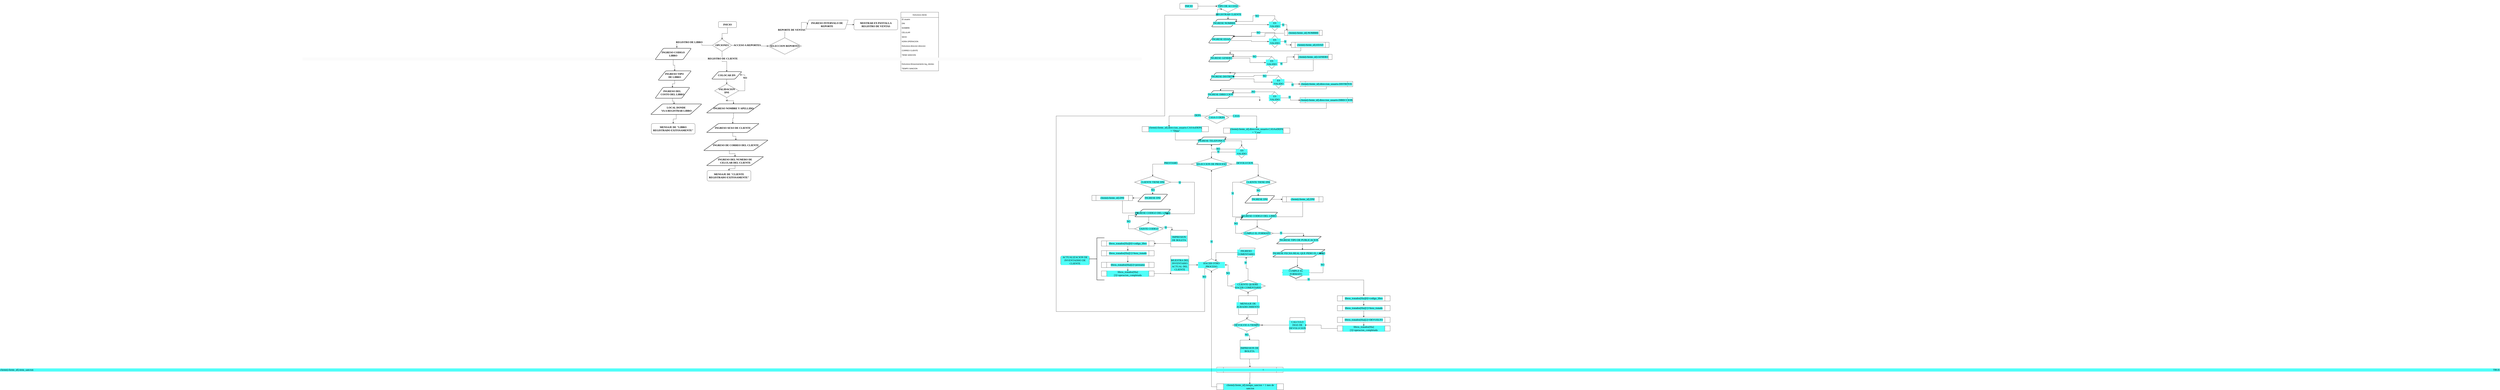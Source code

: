 <mxfile version="24.6.2" type="github">
  <diagram id="C5RBs43oDa-KdzZeNtuy" name="Page-1">
    <mxGraphModel dx="13337" dy="3095" grid="1" gridSize="10" guides="1" tooltips="1" connect="1" arrows="1" fold="1" page="1" pageScale="1" pageWidth="827" pageHeight="1169" math="0" shadow="0">
      <root>
        <mxCell id="WIyWlLk6GJQsqaUBKTNV-0" />
        <mxCell id="WIyWlLk6GJQsqaUBKTNV-1" parent="WIyWlLk6GJQsqaUBKTNV-0" />
        <mxCell id="WIyWlLk6GJQsqaUBKTNV-3" value="INICIO" style="rounded=1;html=1;fontSize=17;glass=0;strokeWidth=1;shadow=0;fontFamily=Lucida Console;labelBackgroundColor=#4FFFF9;labelBorderColor=none;textShadow=0;whiteSpace=wrap;" parent="WIyWlLk6GJQsqaUBKTNV-1" vertex="1">
          <mxGeometry x="-320" y="20" width="120" height="40" as="geometry" />
        </mxCell>
        <mxCell id="I53t0YFymTR0FDrxpfK1-0" value="TIPO DE ACCESO" style="rhombus;html=1;fontFamily=Lucida Console;labelBackgroundColor=#4FFFF9;labelBorderColor=none;textShadow=0;whiteSpace=wrap;fontSize=17;" parent="WIyWlLk6GJQsqaUBKTNV-1" vertex="1">
          <mxGeometry x="-80" width="160" height="80" as="geometry" />
        </mxCell>
        <mxCell id="I53t0YFymTR0FDrxpfK1-4" style="edgeStyle=orthogonalEdgeStyle;rounded=0;orthogonalLoop=1;jettySize=auto;html=1;entryX=0.044;entryY=0.498;entryDx=0;entryDy=0;entryPerimeter=0;fontFamily=Lucida Console;labelBackgroundColor=#4FFFF9;labelBorderColor=none;textShadow=0;fontSize=17;" parent="WIyWlLk6GJQsqaUBKTNV-1" source="WIyWlLk6GJQsqaUBKTNV-3" target="I53t0YFymTR0FDrxpfK1-0" edge="1">
          <mxGeometry relative="1" as="geometry">
            <mxPoint x="170" y="40" as="targetPoint" />
          </mxGeometry>
        </mxCell>
        <mxCell id="I53t0YFymTR0FDrxpfK1-52" style="edgeStyle=orthogonalEdgeStyle;rounded=0;orthogonalLoop=1;jettySize=auto;html=1;entryX=0;entryY=0.5;entryDx=0;entryDy=0;fontFamily=Lucida Console;labelBackgroundColor=#4FFFF9;labelBorderColor=none;textShadow=0;fontSize=17;" parent="WIyWlLk6GJQsqaUBKTNV-1" target="xrQOBeuvBIRcLrr2qw0B-54" edge="1">
          <mxGeometry relative="1" as="geometry">
            <mxPoint x="10.0" y="161.6" as="sourcePoint" />
            <mxPoint x="230" y="140" as="targetPoint" />
          </mxGeometry>
        </mxCell>
        <mxCell id="I53t0YFymTR0FDrxpfK1-7" value="INGRESE NOMBRE" style="shape=parallelogram;html=1;strokeWidth=2;perimeter=parallelogramPerimeter;rounded=1;arcSize=12;size=0.23;fontFamily=Lucida Console;labelBackgroundColor=#4FFFF9;labelBorderColor=none;textShadow=0;whiteSpace=wrap;fontSize=17;" parent="WIyWlLk6GJQsqaUBKTNV-1" vertex="1">
          <mxGeometry x="-110" y="127.5" width="170" height="50" as="geometry" />
        </mxCell>
        <mxCell id="xrQOBeuvBIRcLrr2qw0B-60" style="edgeStyle=orthogonalEdgeStyle;rounded=0;orthogonalLoop=1;jettySize=auto;html=1;exitX=1;exitY=0.75;exitDx=0;exitDy=0;entryX=0;entryY=0.5;entryDx=0;entryDy=0;fontFamily=Lucida Console;labelBackgroundColor=#4FFFF9;labelBorderColor=none;textShadow=0;fontSize=17;" edge="1" parent="WIyWlLk6GJQsqaUBKTNV-1" source="I53t0YFymTR0FDrxpfK1-8" target="xrQOBeuvBIRcLrr2qw0B-59">
          <mxGeometry relative="1" as="geometry" />
        </mxCell>
        <mxCell id="I53t0YFymTR0FDrxpfK1-8" value="INGRESE EDAD" style="shape=parallelogram;html=1;strokeWidth=2;perimeter=parallelogramPerimeter;rounded=1;arcSize=12;size=0.23;fontFamily=Lucida Console;labelBackgroundColor=#4FFFF9;labelBorderColor=none;textShadow=0;whiteSpace=wrap;fontSize=17;" parent="WIyWlLk6GJQsqaUBKTNV-1" vertex="1">
          <mxGeometry x="-130" y="235" width="170" height="50" as="geometry" />
        </mxCell>
        <mxCell id="xrQOBeuvBIRcLrr2qw0B-66" style="edgeStyle=orthogonalEdgeStyle;rounded=0;orthogonalLoop=1;jettySize=auto;html=1;exitX=1;exitY=0.5;exitDx=0;exitDy=0;entryX=0;entryY=0.5;entryDx=0;entryDy=0;fontFamily=Lucida Console;labelBackgroundColor=#4FFFF9;labelBorderColor=none;textShadow=0;fontSize=17;" edge="1" parent="WIyWlLk6GJQsqaUBKTNV-1" source="I53t0YFymTR0FDrxpfK1-9" target="xrQOBeuvBIRcLrr2qw0B-65">
          <mxGeometry relative="1" as="geometry" />
        </mxCell>
        <mxCell id="I53t0YFymTR0FDrxpfK1-9" value="INGRESE GENERO" style="shape=parallelogram;html=1;strokeWidth=2;perimeter=parallelogramPerimeter;rounded=1;arcSize=12;size=0.23;fontFamily=Lucida Console;labelBackgroundColor=#4FFFF9;labelBorderColor=none;textShadow=0;whiteSpace=wrap;fontSize=17;" parent="WIyWlLk6GJQsqaUBKTNV-1" vertex="1">
          <mxGeometry x="-130" y="360" width="170" height="50" as="geometry" />
        </mxCell>
        <mxCell id="xrQOBeuvBIRcLrr2qw0B-79" style="edgeStyle=orthogonalEdgeStyle;rounded=0;orthogonalLoop=1;jettySize=auto;html=1;exitX=1;exitY=1;exitDx=0;exitDy=0;entryX=0;entryY=0.5;entryDx=0;entryDy=0;fontFamily=Lucida Console;labelBackgroundColor=#4FFFF9;labelBorderColor=none;textShadow=0;fontSize=17;" edge="1" parent="WIyWlLk6GJQsqaUBKTNV-1" source="I53t0YFymTR0FDrxpfK1-10" target="xrQOBeuvBIRcLrr2qw0B-74">
          <mxGeometry relative="1" as="geometry" />
        </mxCell>
        <mxCell id="I53t0YFymTR0FDrxpfK1-10" value="INGRESE DISTRITO" style="shape=parallelogram;html=1;strokeWidth=2;perimeter=parallelogramPerimeter;rounded=1;arcSize=12;size=0.23;fontFamily=Lucida Console;labelBackgroundColor=#4FFFF9;labelBorderColor=none;textShadow=0;whiteSpace=wrap;fontSize=17;" parent="WIyWlLk6GJQsqaUBKTNV-1" vertex="1">
          <mxGeometry x="-120" y="482.5" width="170" height="50" as="geometry" />
        </mxCell>
        <mxCell id="xrQOBeuvBIRcLrr2qw0B-84" style="edgeStyle=orthogonalEdgeStyle;rounded=0;orthogonalLoop=1;jettySize=auto;html=1;exitX=1;exitY=1;exitDx=0;exitDy=0;fontFamily=Lucida Console;labelBackgroundColor=#4FFFF9;labelBorderColor=none;textShadow=0;fontSize=17;" edge="1" parent="WIyWlLk6GJQsqaUBKTNV-1" source="I53t0YFymTR0FDrxpfK1-11">
          <mxGeometry relative="1" as="geometry">
            <mxPoint x="210" y="670" as="targetPoint" />
          </mxGeometry>
        </mxCell>
        <mxCell id="I53t0YFymTR0FDrxpfK1-11" value="INGRESE DIRECCION" style="shape=parallelogram;html=1;strokeWidth=2;perimeter=parallelogramPerimeter;rounded=1;arcSize=12;size=0.23;fontFamily=Lucida Console;labelBackgroundColor=#4FFFF9;labelBorderColor=none;textShadow=0;whiteSpace=wrap;fontSize=17;" parent="WIyWlLk6GJQsqaUBKTNV-1" vertex="1">
          <mxGeometry x="-140" y="602" width="180" height="50" as="geometry" />
        </mxCell>
        <mxCell id="I53t0YFymTR0FDrxpfK1-86" style="edgeStyle=orthogonalEdgeStyle;rounded=0;orthogonalLoop=1;jettySize=auto;html=1;entryX=0.5;entryY=0;entryDx=0;entryDy=0;fontFamily=Lucida Console;labelBackgroundColor=#4FFFF9;labelBorderColor=none;textShadow=0;fontSize=17;" parent="WIyWlLk6GJQsqaUBKTNV-1" source="I53t0YFymTR0FDrxpfK1-13" target="I53t0YFymTR0FDrxpfK1-36" edge="1">
          <mxGeometry relative="1" as="geometry">
            <Array as="points">
              <mxPoint x="190" y="770" />
            </Array>
          </mxGeometry>
        </mxCell>
        <mxCell id="xrQOBeuvBIRcLrr2qw0B-131" value="CASA" style="edgeLabel;html=1;align=center;verticalAlign=middle;resizable=0;points=[];fontFamily=Lucida Console;labelBackgroundColor=#4FFFF9;labelBorderColor=none;textShadow=0;fontSize=17;" vertex="1" connectable="0" parent="I53t0YFymTR0FDrxpfK1-86">
          <mxGeometry x="-0.513" relative="1" as="geometry">
            <mxPoint x="-1" as="offset" />
          </mxGeometry>
        </mxCell>
        <mxCell id="I53t0YFymTR0FDrxpfK1-13" value="CASA O DEPA" style="rhombus;html=1;fontFamily=Lucida Console;labelBackgroundColor=#4FFFF9;labelBorderColor=none;textShadow=0;whiteSpace=wrap;fontSize=17;" parent="WIyWlLk6GJQsqaUBKTNV-1" vertex="1">
          <mxGeometry x="-155" y="740" width="160" height="80" as="geometry" />
        </mxCell>
        <mxCell id="xrQOBeuvBIRcLrr2qw0B-92" style="edgeStyle=orthogonalEdgeStyle;rounded=0;orthogonalLoop=1;jettySize=auto;html=1;entryX=0.5;entryY=0;entryDx=0;entryDy=0;fontFamily=Lucida Console;labelBackgroundColor=#4FFFF9;labelBorderColor=none;textShadow=0;fontSize=17;" edge="1" parent="WIyWlLk6GJQsqaUBKTNV-1" source="I53t0YFymTR0FDrxpfK1-14" target="xrQOBeuvBIRcLrr2qw0B-91">
          <mxGeometry relative="1" as="geometry" />
        </mxCell>
        <mxCell id="I53t0YFymTR0FDrxpfK1-14" value="INGRESE TELEFONICO" style="shape=parallelogram;html=1;strokeWidth=2;perimeter=parallelogramPerimeter;rounded=1;arcSize=12;size=0.23;fontFamily=Lucida Console;labelBackgroundColor=#4FFFF9;labelBorderColor=none;textShadow=0;whiteSpace=wrap;fontSize=17;" parent="WIyWlLk6GJQsqaUBKTNV-1" vertex="1">
          <mxGeometry x="-210" y="910" width="200" height="50" as="geometry" />
        </mxCell>
        <mxCell id="I53t0YFymTR0FDrxpfK1-15" style="edgeStyle=orthogonalEdgeStyle;rounded=0;orthogonalLoop=1;jettySize=auto;html=1;exitX=0.5;exitY=1;exitDx=0;exitDy=0;entryX=0.644;entryY=-0.018;entryDx=0;entryDy=0;entryPerimeter=0;fontFamily=Lucida Console;labelBackgroundColor=#4FFFF9;labelBorderColor=none;textShadow=0;fontSize=17;" parent="WIyWlLk6GJQsqaUBKTNV-1" source="I53t0YFymTR0FDrxpfK1-0" target="I53t0YFymTR0FDrxpfK1-7" edge="1">
          <mxGeometry relative="1" as="geometry" />
        </mxCell>
        <mxCell id="xrQOBeuvBIRcLrr2qw0B-129" value="REGISTRAR CLIENTE" style="edgeLabel;html=1;align=center;verticalAlign=middle;resizable=0;points=[];fontFamily=Lucida Console;labelBackgroundColor=#4FFFF9;labelBorderColor=none;textShadow=0;fontSize=17;" vertex="1" connectable="0" parent="I53t0YFymTR0FDrxpfK1-15">
          <mxGeometry x="-0.378" y="3" relative="1" as="geometry">
            <mxPoint as="offset" />
          </mxGeometry>
        </mxCell>
        <mxCell id="I53t0YFymTR0FDrxpfK1-53" style="edgeStyle=orthogonalEdgeStyle;rounded=0;orthogonalLoop=1;jettySize=auto;html=1;fontFamily=Lucida Console;labelBackgroundColor=#4FFFF9;labelBorderColor=none;textShadow=0;fontSize=17;" parent="WIyWlLk6GJQsqaUBKTNV-1" target="I53t0YFymTR0FDrxpfK1-8" edge="1">
          <mxGeometry relative="1" as="geometry">
            <Array as="points">
              <mxPoint x="245" y="240" />
            </Array>
            <mxPoint x="370" y="220" as="sourcePoint" />
          </mxGeometry>
        </mxCell>
        <mxCell id="xrQOBeuvBIRcLrr2qw0B-72" style="edgeStyle=orthogonalEdgeStyle;rounded=0;orthogonalLoop=1;jettySize=auto;html=1;exitX=0.25;exitY=1;exitDx=0;exitDy=0;entryX=0.844;entryY=-0.067;entryDx=0;entryDy=0;entryPerimeter=0;fontFamily=Lucida Console;labelBackgroundColor=#4FFFF9;labelBorderColor=none;textShadow=0;fontSize=17;" edge="1" parent="WIyWlLk6GJQsqaUBKTNV-1" source="I53t0YFymTR0FDrxpfK1-32" target="I53t0YFymTR0FDrxpfK1-9">
          <mxGeometry relative="1" as="geometry" />
        </mxCell>
        <mxCell id="I53t0YFymTR0FDrxpfK1-32" value="cliente[cliente_id].EDAD" style="shape=process;html=1;backgroundOutline=1;fontFamily=Lucida Console;labelBackgroundColor=#4FFFF9;labelBorderColor=none;textShadow=0;whiteSpace=wrap;fontSize=17;" parent="WIyWlLk6GJQsqaUBKTNV-1" vertex="1">
          <mxGeometry x="420" y="280" width="250" height="35" as="geometry" />
        </mxCell>
        <mxCell id="xrQOBeuvBIRcLrr2qw0B-73" style="edgeStyle=orthogonalEdgeStyle;rounded=0;orthogonalLoop=1;jettySize=auto;html=1;entryX=0.75;entryY=0;entryDx=0;entryDy=0;fontFamily=Lucida Console;labelBackgroundColor=#4FFFF9;labelBorderColor=none;textShadow=0;fontSize=17;" edge="1" parent="WIyWlLk6GJQsqaUBKTNV-1" source="I53t0YFymTR0FDrxpfK1-33" target="I53t0YFymTR0FDrxpfK1-10">
          <mxGeometry relative="1" as="geometry">
            <Array as="points">
              <mxPoint x="565" y="470" />
              <mxPoint x="262" y="470" />
            </Array>
          </mxGeometry>
        </mxCell>
        <mxCell id="I53t0YFymTR0FDrxpfK1-33" value="cliente[cliente_id].GENERO" style="shape=process;html=1;backgroundOutline=1;fontFamily=Lucida Console;labelBackgroundColor=#4FFFF9;labelBorderColor=none;textShadow=0;whiteSpace=wrap;fontSize=17;" parent="WIyWlLk6GJQsqaUBKTNV-1" vertex="1">
          <mxGeometry x="440" y="360" width="250" height="35" as="geometry" />
        </mxCell>
        <mxCell id="xrQOBeuvBIRcLrr2qw0B-90" style="edgeStyle=orthogonalEdgeStyle;rounded=0;orthogonalLoop=1;jettySize=auto;html=1;entryX=0.5;entryY=0;entryDx=0;entryDy=0;fontFamily=Lucida Console;labelBackgroundColor=#4FFFF9;labelBorderColor=none;textShadow=0;fontSize=17;" edge="1" parent="WIyWlLk6GJQsqaUBKTNV-1" source="I53t0YFymTR0FDrxpfK1-34" target="I53t0YFymTR0FDrxpfK1-13">
          <mxGeometry relative="1" as="geometry">
            <Array as="points">
              <mxPoint x="652" y="720" />
              <mxPoint x="-75" y="720" />
            </Array>
          </mxGeometry>
        </mxCell>
        <mxCell id="I53t0YFymTR0FDrxpfK1-34" value="cliente[cliente_id].direccion_usuario.DIRECCION" style="shape=process;html=1;backgroundOutline=1;fontFamily=Lucida Console;labelBackgroundColor=#4FFFF9;labelBorderColor=none;textShadow=0;whiteSpace=wrap;fontSize=17;" parent="WIyWlLk6GJQsqaUBKTNV-1" vertex="1">
          <mxGeometry x="477" y="647.5" width="350" height="35" as="geometry" />
        </mxCell>
        <mxCell id="xrQOBeuvBIRcLrr2qw0B-81" style="edgeStyle=orthogonalEdgeStyle;rounded=0;orthogonalLoop=1;jettySize=auto;html=1;fontFamily=Lucida Console;labelBackgroundColor=#4FFFF9;labelBorderColor=none;textShadow=0;fontSize=17;" edge="1" parent="WIyWlLk6GJQsqaUBKTNV-1" source="I53t0YFymTR0FDrxpfK1-35" target="I53t0YFymTR0FDrxpfK1-11">
          <mxGeometry relative="1" as="geometry">
            <Array as="points">
              <mxPoint x="652" y="590" />
              <mxPoint x="-50" y="590" />
            </Array>
          </mxGeometry>
        </mxCell>
        <mxCell id="I53t0YFymTR0FDrxpfK1-35" value="cliente[cliente_id].direccion_usuario.DISTRITOS" style="shape=process;html=1;backgroundOutline=1;fontFamily=Lucida Console;labelBackgroundColor=#4FFFF9;labelBorderColor=none;textShadow=0;whiteSpace=wrap;fontSize=17;" parent="WIyWlLk6GJQsqaUBKTNV-1" vertex="1">
          <mxGeometry x="477" y="540" width="350" height="35" as="geometry" />
        </mxCell>
        <mxCell id="xrQOBeuvBIRcLrr2qw0B-130" style="edgeStyle=orthogonalEdgeStyle;rounded=0;orthogonalLoop=1;jettySize=auto;html=1;entryX=1;entryY=0.25;entryDx=0;entryDy=0;fontFamily=Lucida Console;labelBackgroundColor=#4FFFF9;labelBorderColor=none;textShadow=0;fontSize=17;" edge="1" parent="WIyWlLk6GJQsqaUBKTNV-1" source="I53t0YFymTR0FDrxpfK1-36" target="I53t0YFymTR0FDrxpfK1-14">
          <mxGeometry relative="1" as="geometry">
            <Array as="points">
              <mxPoint x="190" y="924" />
            </Array>
          </mxGeometry>
        </mxCell>
        <mxCell id="I53t0YFymTR0FDrxpfK1-36" value="cliente[cliente_id].direccion_usuario.CASAoDEPA = &quot;Casa&quot;" style="shape=process;html=1;backgroundOutline=1;fontFamily=Lucida Console;labelBackgroundColor=#4FFFF9;labelBorderColor=none;textShadow=0;whiteSpace=wrap;fontSize=17;" parent="WIyWlLk6GJQsqaUBKTNV-1" vertex="1">
          <mxGeometry x="-30" y="850" width="440" height="35" as="geometry" />
        </mxCell>
        <mxCell id="I53t0YFymTR0FDrxpfK1-88" style="edgeStyle=orthogonalEdgeStyle;rounded=0;orthogonalLoop=1;jettySize=auto;html=1;entryX=0;entryY=0.25;entryDx=0;entryDy=0;fontFamily=Lucida Console;labelBackgroundColor=#4FFFF9;labelBorderColor=none;textShadow=0;fontSize=17;" parent="WIyWlLk6GJQsqaUBKTNV-1" source="I53t0YFymTR0FDrxpfK1-38" target="I53t0YFymTR0FDrxpfK1-14" edge="1">
          <mxGeometry relative="1" as="geometry">
            <Array as="points">
              <mxPoint x="-350" y="930" />
              <mxPoint x="-189" y="930" />
              <mxPoint x="-189" y="926" />
            </Array>
          </mxGeometry>
        </mxCell>
        <mxCell id="I53t0YFymTR0FDrxpfK1-38" value="cliente[cliente_id].direccion_usuario.CASAoDEPA = &quot;Depa&quot;" style="shape=process;html=1;backgroundOutline=1;fontFamily=Lucida Console;labelBackgroundColor=#4FFFF9;labelBorderColor=none;textShadow=0;whiteSpace=wrap;fontSize=17;" parent="WIyWlLk6GJQsqaUBKTNV-1" vertex="1">
          <mxGeometry x="-570" y="840" width="440" height="35" as="geometry" />
        </mxCell>
        <mxCell id="I53t0YFymTR0FDrxpfK1-87" style="edgeStyle=orthogonalEdgeStyle;rounded=0;orthogonalLoop=1;jettySize=auto;html=1;entryX=0.406;entryY=0.014;entryDx=0;entryDy=0;entryPerimeter=0;fontFamily=Lucida Console;labelBackgroundColor=#4FFFF9;labelBorderColor=none;textShadow=0;fontSize=17;" parent="WIyWlLk6GJQsqaUBKTNV-1" source="I53t0YFymTR0FDrxpfK1-13" target="I53t0YFymTR0FDrxpfK1-38" edge="1">
          <mxGeometry relative="1" as="geometry">
            <Array as="points">
              <mxPoint x="-391" y="770" />
            </Array>
          </mxGeometry>
        </mxCell>
        <mxCell id="xrQOBeuvBIRcLrr2qw0B-132" value="DEPA" style="edgeLabel;html=1;align=center;verticalAlign=middle;resizable=0;points=[];fontFamily=Lucida Console;labelBackgroundColor=#4FFFF9;labelBorderColor=none;textShadow=0;fontSize=17;" vertex="1" connectable="0" parent="I53t0YFymTR0FDrxpfK1-87">
          <mxGeometry x="-0.596" y="-4" relative="1" as="geometry">
            <mxPoint x="-1" as="offset" />
          </mxGeometry>
        </mxCell>
        <mxCell id="I53t0YFymTR0FDrxpfK1-91" value="Estructura cliente" style="swimlane;fontStyle=0;childLayout=stackLayout;horizontal=1;startSize=35;horizontalStack=0;resizeParent=1;resizeParentMax=0;resizeLast=0;collapsible=1;marginBottom=0;whiteSpace=wrap;html=1;glass=0;treeFolding=0;" parent="WIyWlLk6GJQsqaUBKTNV-1" vertex="1">
          <mxGeometry x="-2170" y="80" width="250" height="390" as="geometry">
            <mxRectangle x="-370" y="165" width="130" height="30" as="alternateBounds" />
          </mxGeometry>
        </mxCell>
        <mxCell id="I53t0YFymTR0FDrxpfK1-92" value="ID usuario" style="text;strokeColor=none;fillColor=none;align=left;verticalAlign=middle;spacingLeft=4;spacingRight=4;overflow=hidden;points=[[0,0.5],[1,0.5]];portConstraint=eastwest;rotatable=0;whiteSpace=wrap;html=1;" parent="I53t0YFymTR0FDrxpfK1-91" vertex="1">
          <mxGeometry y="35" width="250" height="25" as="geometry" />
        </mxCell>
        <mxCell id="I53t0YFymTR0FDrxpfK1-94" value="DNI" style="text;strokeColor=none;fillColor=none;align=left;verticalAlign=middle;spacingLeft=4;spacingRight=4;overflow=hidden;points=[[0,0.5],[1,0.5]];portConstraint=eastwest;rotatable=0;whiteSpace=wrap;html=1;" parent="I53t0YFymTR0FDrxpfK1-91" vertex="1">
          <mxGeometry y="60" width="250" height="30" as="geometry" />
        </mxCell>
        <mxCell id="I53t0YFymTR0FDrxpfK1-93" value="NOMBRE" style="text;strokeColor=none;fillColor=none;align=left;verticalAlign=middle;spacingLeft=4;spacingRight=4;overflow=hidden;points=[[0,0.5],[1,0.5]];portConstraint=eastwest;rotatable=0;whiteSpace=wrap;html=1;" parent="I53t0YFymTR0FDrxpfK1-91" vertex="1">
          <mxGeometry y="90" width="250" height="30" as="geometry" />
        </mxCell>
        <mxCell id="I53t0YFymTR0FDrxpfK1-95" value="CELULAR" style="text;strokeColor=none;fillColor=none;align=left;verticalAlign=middle;spacingLeft=4;spacingRight=4;overflow=hidden;points=[[0,0.5],[1,0.5]];portConstraint=eastwest;rotatable=0;whiteSpace=wrap;html=1;" parent="I53t0YFymTR0FDrxpfK1-91" vertex="1">
          <mxGeometry y="120" width="250" height="30" as="geometry" />
        </mxCell>
        <mxCell id="I53t0YFymTR0FDrxpfK1-98" value="SEXO" style="text;strokeColor=none;fillColor=none;align=left;verticalAlign=middle;spacingLeft=4;spacingRight=4;overflow=hidden;points=[[0,0.5],[1,0.5]];portConstraint=eastwest;rotatable=0;whiteSpace=wrap;html=1;" parent="I53t0YFymTR0FDrxpfK1-91" vertex="1">
          <mxGeometry y="150" width="250" height="30" as="geometry" />
        </mxCell>
        <mxCell id="I53t0YFymTR0FDrxpfK1-96" value="HORA OPERACION" style="text;strokeColor=none;fillColor=none;align=left;verticalAlign=middle;spacingLeft=4;spacingRight=4;overflow=hidden;points=[[0,0.5],[1,0.5]];portConstraint=eastwest;rotatable=0;whiteSpace=wrap;html=1;" parent="I53t0YFymTR0FDrxpfK1-91" vertex="1">
          <mxGeometry y="180" width="250" height="30" as="geometry" />
        </mxCell>
        <mxCell id="I53t0YFymTR0FDrxpfK1-97" value="Estructura direccion direccion" style="text;strokeColor=none;fillColor=none;align=left;verticalAlign=middle;spacingLeft=4;spacingRight=4;overflow=hidden;points=[[0,0.5],[1,0.5]];portConstraint=eastwest;rotatable=0;whiteSpace=wrap;html=1;" parent="I53t0YFymTR0FDrxpfK1-91" vertex="1">
          <mxGeometry y="210" width="250" height="30" as="geometry" />
        </mxCell>
        <mxCell id="I53t0YFymTR0FDrxpfK1-99" value="CORREO CLIENTE" style="text;strokeColor=none;fillColor=none;align=left;verticalAlign=middle;spacingLeft=4;spacingRight=4;overflow=hidden;points=[[0,0.5],[1,0.5]];portConstraint=eastwest;rotatable=0;whiteSpace=wrap;html=1;" parent="I53t0YFymTR0FDrxpfK1-91" vertex="1">
          <mxGeometry y="240" width="250" height="30" as="geometry" />
        </mxCell>
        <mxCell id="I53t0YFymTR0FDrxpfK1-102" value="TIENE SANCION" style="text;strokeColor=none;fillColor=none;align=left;verticalAlign=middle;spacingLeft=4;spacingRight=4;overflow=hidden;points=[[0,0.5],[1,0.5]];portConstraint=eastwest;rotatable=0;whiteSpace=wrap;html=1;" parent="I53t0YFymTR0FDrxpfK1-91" vertex="1">
          <mxGeometry y="270" width="250" height="30" as="geometry" />
        </mxCell>
        <mxCell id="I53t0YFymTR0FDrxpfK1-100" value="LIBROS TRATADOS [] []" style="text;strokeColor=none;fillColor=none;align=left;verticalAlign=middle;spacingLeft=4;spacingRight=4;overflow=hidden;points=[[0,0.5],[1,0.5]];portConstraint=eastwest;rotatable=0;whiteSpace=wrap;html=1;" parent="I53t0YFymTR0FDrxpfK1-91" vertex="1">
          <mxGeometry y="300" width="250" height="30" as="geometry" />
        </mxCell>
        <mxCell id="I53t0YFymTR0FDrxpfK1-101" value="Estructura Almacenamiento log_clientes" style="text;strokeColor=none;fillColor=none;align=left;verticalAlign=middle;spacingLeft=4;spacingRight=4;overflow=hidden;points=[[0,0.5],[1,0.5]];portConstraint=eastwest;rotatable=0;whiteSpace=wrap;html=1;" parent="I53t0YFymTR0FDrxpfK1-91" vertex="1">
          <mxGeometry y="330" width="250" height="30" as="geometry" />
        </mxCell>
        <mxCell id="I53t0YFymTR0FDrxpfK1-103" value="TIEMPO SANCION" style="text;strokeColor=none;fillColor=none;align=left;verticalAlign=middle;spacingLeft=4;spacingRight=4;overflow=hidden;points=[[0,0.5],[1,0.5]];portConstraint=eastwest;rotatable=0;whiteSpace=wrap;html=1;" parent="I53t0YFymTR0FDrxpfK1-91" vertex="1">
          <mxGeometry y="360" width="250" height="30" as="geometry" />
        </mxCell>
        <mxCell id="I53t0YFymTR0FDrxpfK1-137" style="edgeStyle=orthogonalEdgeStyle;rounded=0;orthogonalLoop=1;jettySize=auto;html=1;entryX=0.5;entryY=0;entryDx=0;entryDy=0;fontFamily=Lucida Console;labelBackgroundColor=#4FFFF9;labelBorderColor=none;textShadow=0;fontSize=17;" parent="WIyWlLk6GJQsqaUBKTNV-1" source="I53t0YFymTR0FDrxpfK1-104" target="I53t0YFymTR0FDrxpfK1-109" edge="1">
          <mxGeometry relative="1" as="geometry" />
        </mxCell>
        <mxCell id="I53t0YFymTR0FDrxpfK1-143" style="edgeStyle=orthogonalEdgeStyle;rounded=0;orthogonalLoop=1;jettySize=auto;html=1;exitX=1;exitY=0.5;exitDx=0;exitDy=0;entryX=0.5;entryY=0;entryDx=0;entryDy=0;fontFamily=Lucida Console;labelBackgroundColor=#4FFFF9;labelBorderColor=none;textShadow=0;fontSize=17;" parent="WIyWlLk6GJQsqaUBKTNV-1" source="I53t0YFymTR0FDrxpfK1-104" target="I53t0YFymTR0FDrxpfK1-149" edge="1">
          <mxGeometry relative="1" as="geometry">
            <mxPoint x="200.0" y="1170.0" as="targetPoint" />
          </mxGeometry>
        </mxCell>
        <mxCell id="I53t0YFymTR0FDrxpfK1-104" value="SELECCION DE PROCESO" style="rhombus;html=1;fontFamily=Lucida Console;labelBackgroundColor=#4FFFF9;labelBorderColor=none;textShadow=0;whiteSpace=wrap;fontSize=17;" parent="WIyWlLk6GJQsqaUBKTNV-1" vertex="1">
          <mxGeometry x="-245" y="1050" width="270" height="80" as="geometry" />
        </mxCell>
        <mxCell id="I53t0YFymTR0FDrxpfK1-112" style="edgeStyle=orthogonalEdgeStyle;rounded=0;orthogonalLoop=1;jettySize=auto;html=1;fontFamily=Lucida Console;labelBackgroundColor=#4FFFF9;labelBorderColor=none;textShadow=0;fontSize=17;" parent="WIyWlLk6GJQsqaUBKTNV-1" source="I53t0YFymTR0FDrxpfK1-106" target="I53t0YFymTR0FDrxpfK1-111" edge="1">
          <mxGeometry relative="1" as="geometry" />
        </mxCell>
        <mxCell id="I53t0YFymTR0FDrxpfK1-106" value="INGRESE DNI" style="shape=parallelogram;html=1;strokeWidth=2;perimeter=parallelogramPerimeter;rounded=1;arcSize=12;size=0.23;fontFamily=Lucida Console;labelBackgroundColor=#4FFFF9;labelBorderColor=none;textShadow=0;whiteSpace=wrap;fontSize=17;" parent="WIyWlLk6GJQsqaUBKTNV-1" vertex="1">
          <mxGeometry x="-600" y="1290" width="200" height="50" as="geometry" />
        </mxCell>
        <mxCell id="I53t0YFymTR0FDrxpfK1-108" value="INGRESE CODIGO DEL LIBRO" style="shape=parallelogram;html=1;strokeWidth=2;perimeter=parallelogramPerimeter;rounded=1;arcSize=12;size=0.23;fontFamily=Lucida Console;labelBackgroundColor=#4FFFF9;labelBorderColor=none;textShadow=0;whiteSpace=wrap;fontSize=17;" parent="WIyWlLk6GJQsqaUBKTNV-1" vertex="1">
          <mxGeometry x="-620" y="1390" width="240" height="50" as="geometry" />
        </mxCell>
        <mxCell id="I53t0YFymTR0FDrxpfK1-110" style="edgeStyle=orthogonalEdgeStyle;rounded=0;orthogonalLoop=1;jettySize=auto;html=1;exitX=0.5;exitY=1;exitDx=0;exitDy=0;entryX=0.5;entryY=0;entryDx=0;entryDy=0;fontFamily=Lucida Console;labelBackgroundColor=#4FFFF9;labelBorderColor=none;textShadow=0;fontSize=17;" parent="WIyWlLk6GJQsqaUBKTNV-1" source="I53t0YFymTR0FDrxpfK1-109" target="I53t0YFymTR0FDrxpfK1-106" edge="1">
          <mxGeometry relative="1" as="geometry" />
        </mxCell>
        <mxCell id="xrQOBeuvBIRcLrr2qw0B-119" value="NO" style="edgeLabel;html=1;align=center;verticalAlign=middle;resizable=0;points=[];fontFamily=Lucida Console;labelBackgroundColor=#4FFFF9;labelBorderColor=none;textShadow=0;fontSize=17;" vertex="1" connectable="0" parent="I53t0YFymTR0FDrxpfK1-110">
          <mxGeometry x="-0.398" y="1" relative="1" as="geometry">
            <mxPoint as="offset" />
          </mxGeometry>
        </mxCell>
        <mxCell id="I53t0YFymTR0FDrxpfK1-114" style="edgeStyle=orthogonalEdgeStyle;rounded=0;orthogonalLoop=1;jettySize=auto;html=1;exitX=1;exitY=0.5;exitDx=0;exitDy=0;entryX=0.875;entryY=0.6;entryDx=0;entryDy=0;entryPerimeter=0;fontFamily=Lucida Console;labelBackgroundColor=#4FFFF9;labelBorderColor=none;textShadow=0;fontSize=17;" parent="WIyWlLk6GJQsqaUBKTNV-1" source="I53t0YFymTR0FDrxpfK1-109" target="I53t0YFymTR0FDrxpfK1-108" edge="1">
          <mxGeometry relative="1" as="geometry">
            <mxPoint x="-262.87" y="1205" as="sourcePoint" />
            <mxPoint x="-300.0" y="1418.632" as="targetPoint" />
            <Array as="points">
              <mxPoint x="-223" y="1210" />
              <mxPoint x="-223" y="1420" />
            </Array>
          </mxGeometry>
        </mxCell>
        <mxCell id="xrQOBeuvBIRcLrr2qw0B-121" value="SI" style="edgeLabel;html=1;align=center;verticalAlign=middle;resizable=0;points=[];fontFamily=Lucida Console;labelBackgroundColor=#4FFFF9;labelBorderColor=none;textShadow=0;fontSize=17;" vertex="1" connectable="0" parent="I53t0YFymTR0FDrxpfK1-114">
          <mxGeometry x="-0.787" y="-2" relative="1" as="geometry">
            <mxPoint as="offset" />
          </mxGeometry>
        </mxCell>
        <mxCell id="I53t0YFymTR0FDrxpfK1-109" value="CLIENTE TIENE DNI" style="rhombus;html=1;fontFamily=Lucida Console;labelBackgroundColor=#4FFFF9;labelBorderColor=none;textShadow=0;whiteSpace=wrap;fontSize=17;" parent="WIyWlLk6GJQsqaUBKTNV-1" vertex="1">
          <mxGeometry x="-620" y="1170" width="240" height="80" as="geometry" />
        </mxCell>
        <mxCell id="I53t0YFymTR0FDrxpfK1-113" style="edgeStyle=orthogonalEdgeStyle;rounded=0;orthogonalLoop=1;jettySize=auto;html=1;exitX=0.75;exitY=1;exitDx=0;exitDy=0;fontFamily=Lucida Console;labelBackgroundColor=#4FFFF9;labelBorderColor=none;textShadow=0;fontSize=17;" parent="WIyWlLk6GJQsqaUBKTNV-1" source="I53t0YFymTR0FDrxpfK1-111" target="I53t0YFymTR0FDrxpfK1-108" edge="1">
          <mxGeometry relative="1" as="geometry">
            <Array as="points">
              <mxPoint x="-701" y="1386" />
              <mxPoint x="-700" y="1465" />
            </Array>
          </mxGeometry>
        </mxCell>
        <mxCell id="I53t0YFymTR0FDrxpfK1-111" value="cliente[cliente_id].DNI" style="shape=process;html=1;backgroundOutline=1;fontFamily=Lucida Console;labelBackgroundColor=#4FFFF9;labelBorderColor=none;textShadow=0;whiteSpace=wrap;fontSize=17;" parent="WIyWlLk6GJQsqaUBKTNV-1" vertex="1">
          <mxGeometry x="-903" y="1297.5" width="270" height="35" as="geometry" />
        </mxCell>
        <mxCell id="I53t0YFymTR0FDrxpfK1-116" style="edgeStyle=orthogonalEdgeStyle;rounded=0;orthogonalLoop=1;jettySize=auto;html=1;exitX=0;exitY=0.5;exitDx=0;exitDy=0;entryX=0;entryY=0.75;entryDx=0;entryDy=0;fontFamily=Lucida Console;labelBackgroundColor=#4FFFF9;labelBorderColor=none;textShadow=0;fontSize=17;" parent="WIyWlLk6GJQsqaUBKTNV-1" source="I53t0YFymTR0FDrxpfK1-115" target="I53t0YFymTR0FDrxpfK1-108" edge="1">
          <mxGeometry relative="1" as="geometry">
            <Array as="points">
              <mxPoint x="-660" y="1520" />
              <mxPoint x="-660" y="1430" />
              <mxPoint x="-620" y="1430" />
              <mxPoint x="-620" y="1426" />
            </Array>
          </mxGeometry>
        </mxCell>
        <mxCell id="xrQOBeuvBIRcLrr2qw0B-123" value="NO" style="edgeLabel;html=1;align=center;verticalAlign=middle;resizable=0;points=[];fontFamily=Lucida Console;labelBackgroundColor=#4FFFF9;labelBorderColor=none;textShadow=0;fontSize=17;" vertex="1" connectable="0" parent="I53t0YFymTR0FDrxpfK1-116">
          <mxGeometry x="-0.058" relative="1" as="geometry">
            <mxPoint as="offset" />
          </mxGeometry>
        </mxCell>
        <mxCell id="I53t0YFymTR0FDrxpfK1-118" style="edgeStyle=orthogonalEdgeStyle;rounded=0;orthogonalLoop=1;jettySize=auto;html=1;fontFamily=Lucida Console;labelBackgroundColor=#4FFFF9;labelBorderColor=none;textShadow=0;fontSize=17;" parent="WIyWlLk6GJQsqaUBKTNV-1" source="I53t0YFymTR0FDrxpfK1-115" edge="1">
          <mxGeometry relative="1" as="geometry">
            <mxPoint x="-372" y="1530" as="targetPoint" />
            <Array as="points">
              <mxPoint x="-372" y="1510" />
            </Array>
          </mxGeometry>
        </mxCell>
        <mxCell id="xrQOBeuvBIRcLrr2qw0B-122" value="SI" style="edgeLabel;html=1;align=center;verticalAlign=middle;resizable=0;points=[];fontFamily=Lucida Console;labelBackgroundColor=#4FFFF9;labelBorderColor=none;textShadow=0;fontSize=17;" vertex="1" connectable="0" parent="I53t0YFymTR0FDrxpfK1-118">
          <mxGeometry x="-0.225" y="-1" relative="1" as="geometry">
            <mxPoint as="offset" />
          </mxGeometry>
        </mxCell>
        <mxCell id="I53t0YFymTR0FDrxpfK1-115" value="EXISTE CODIGO" style="rhombus;html=1;fontFamily=Lucida Console;labelBackgroundColor=#4FFFF9;labelBorderColor=none;textShadow=0;whiteSpace=wrap;fontSize=17;" parent="WIyWlLk6GJQsqaUBKTNV-1" vertex="1">
          <mxGeometry x="-620" y="1480" width="190" height="80" as="geometry" />
        </mxCell>
        <mxCell id="I53t0YFymTR0FDrxpfK1-126" style="edgeStyle=orthogonalEdgeStyle;rounded=0;orthogonalLoop=1;jettySize=auto;html=1;entryX=1;entryY=0.5;entryDx=0;entryDy=0;exitX=0;exitY=0.75;exitDx=0;exitDy=0;fontFamily=Lucida Console;labelBackgroundColor=#4FFFF9;labelBorderColor=none;textShadow=0;fontSize=17;" parent="WIyWlLk6GJQsqaUBKTNV-1" source="I53t0YFymTR0FDrxpfK1-117" target="I53t0YFymTR0FDrxpfK1-122" edge="1">
          <mxGeometry relative="1" as="geometry">
            <mxPoint x="-400" y="1590" as="sourcePoint" />
            <Array as="points">
              <mxPoint x="-380" y="1618" />
              <mxPoint x="-383" y="1618" />
            </Array>
          </mxGeometry>
        </mxCell>
        <mxCell id="I53t0YFymTR0FDrxpfK1-117" value="IMPRESION DE BOLETA" style="html=1;aspect=fixed;fontFamily=Lucida Console;labelBackgroundColor=#4FFFF9;labelBorderColor=none;textShadow=0;whiteSpace=wrap;fontSize=17;" parent="WIyWlLk6GJQsqaUBKTNV-1" vertex="1">
          <mxGeometry x="-380" y="1530" width="110" height="110" as="geometry" />
        </mxCell>
        <mxCell id="I53t0YFymTR0FDrxpfK1-119" style="edgeStyle=orthogonalEdgeStyle;rounded=0;orthogonalLoop=1;jettySize=auto;html=1;entryX=0.5;entryY=0;entryDx=0;entryDy=0;fontFamily=Lucida Console;labelBackgroundColor=#4FFFF9;labelBorderColor=none;textShadow=0;fontSize=17;" parent="WIyWlLk6GJQsqaUBKTNV-1" edge="1">
          <mxGeometry relative="1" as="geometry">
            <mxPoint x="-524.3" y="1439.99" as="sourcePoint" />
            <mxPoint x="-525" y="1479.99" as="targetPoint" />
            <Array as="points">
              <mxPoint x="-526" y="1440" />
              <mxPoint x="-526" y="1480" />
            </Array>
          </mxGeometry>
        </mxCell>
        <mxCell id="I53t0YFymTR0FDrxpfK1-151" style="edgeStyle=orthogonalEdgeStyle;rounded=0;orthogonalLoop=1;jettySize=auto;html=1;entryX=0;entryY=0.5;entryDx=0;entryDy=0;fontFamily=Lucida Console;labelBackgroundColor=#4FFFF9;labelBorderColor=none;textShadow=0;fontSize=17;" parent="WIyWlLk6GJQsqaUBKTNV-1" source="I53t0YFymTR0FDrxpfK1-120" target="I53t0YFymTR0FDrxpfK1-150" edge="1">
          <mxGeometry relative="1" as="geometry" />
        </mxCell>
        <mxCell id="I53t0YFymTR0FDrxpfK1-120" value="MUESTRA DEL INVENTARIO ACTUAL DEL CLIENTE" style="html=1;aspect=fixed;fontFamily=Lucida Console;labelBackgroundColor=#4FFFF9;labelBorderColor=none;textShadow=0;whiteSpace=wrap;fontSize=17;" parent="WIyWlLk6GJQsqaUBKTNV-1" vertex="1">
          <mxGeometry x="-380" y="1700" width="120" height="120" as="geometry" />
        </mxCell>
        <mxCell id="I53t0YFymTR0FDrxpfK1-127" style="edgeStyle=orthogonalEdgeStyle;rounded=0;orthogonalLoop=1;jettySize=auto;html=1;fontFamily=Lucida Console;labelBackgroundColor=#4FFFF9;labelBorderColor=none;textShadow=0;fontSize=17;" parent="WIyWlLk6GJQsqaUBKTNV-1" source="I53t0YFymTR0FDrxpfK1-122" target="I53t0YFymTR0FDrxpfK1-123" edge="1">
          <mxGeometry relative="1" as="geometry" />
        </mxCell>
        <mxCell id="I53t0YFymTR0FDrxpfK1-122" value="libros_tratados[fila][0]=codigo_libro" style="shape=process;html=1;backgroundOutline=1;fontFamily=Lucida Console;labelBackgroundColor=#4FFFF9;labelBorderColor=none;textShadow=0;whiteSpace=wrap;fontSize=17;" parent="WIyWlLk6GJQsqaUBKTNV-1" vertex="1">
          <mxGeometry x="-840" y="1600" width="350" height="35" as="geometry" />
        </mxCell>
        <mxCell id="I53t0YFymTR0FDrxpfK1-129" style="edgeStyle=orthogonalEdgeStyle;rounded=0;orthogonalLoop=1;jettySize=auto;html=1;entryX=0.5;entryY=0;entryDx=0;entryDy=0;fontFamily=Lucida Console;labelBackgroundColor=#4FFFF9;labelBorderColor=none;textShadow=0;fontSize=17;" parent="WIyWlLk6GJQsqaUBKTNV-1" source="I53t0YFymTR0FDrxpfK1-123" target="I53t0YFymTR0FDrxpfK1-124" edge="1">
          <mxGeometry relative="1" as="geometry" />
        </mxCell>
        <mxCell id="I53t0YFymTR0FDrxpfK1-123" value="libros_tratados[fila][1]=hora_tratado" style="shape=process;html=1;backgroundOutline=1;fontFamily=Lucida Console;labelBackgroundColor=#4FFFF9;labelBorderColor=none;textShadow=0;whiteSpace=wrap;fontSize=17;" parent="WIyWlLk6GJQsqaUBKTNV-1" vertex="1">
          <mxGeometry x="-840" y="1665" width="350" height="35" as="geometry" />
        </mxCell>
        <mxCell id="I53t0YFymTR0FDrxpfK1-131" style="edgeStyle=orthogonalEdgeStyle;rounded=0;orthogonalLoop=1;jettySize=auto;html=1;entryX=0.5;entryY=0;entryDx=0;entryDy=0;fontFamily=Lucida Console;labelBackgroundColor=#4FFFF9;labelBorderColor=none;textShadow=0;fontSize=17;" parent="WIyWlLk6GJQsqaUBKTNV-1" source="I53t0YFymTR0FDrxpfK1-124" target="I53t0YFymTR0FDrxpfK1-125" edge="1">
          <mxGeometry relative="1" as="geometry" />
        </mxCell>
        <mxCell id="I53t0YFymTR0FDrxpfK1-124" value="libros_tratados[fila][2]=prestamo" style="shape=process;html=1;backgroundOutline=1;fontFamily=Lucida Console;labelBackgroundColor=#4FFFF9;labelBorderColor=none;textShadow=0;whiteSpace=wrap;fontSize=17;" parent="WIyWlLk6GJQsqaUBKTNV-1" vertex="1">
          <mxGeometry x="-840" y="1742.5" width="350" height="35" as="geometry" />
        </mxCell>
        <mxCell id="I53t0YFymTR0FDrxpfK1-125" value="libros_tratados[fila][3]=operacion_completada" style="shape=process;html=1;backgroundOutline=1;fontFamily=Lucida Console;labelBackgroundColor=#4FFFF9;labelBorderColor=none;textShadow=0;whiteSpace=wrap;fontSize=17;" parent="WIyWlLk6GJQsqaUBKTNV-1" vertex="1">
          <mxGeometry x="-840" y="1800" width="350" height="35" as="geometry" />
        </mxCell>
        <mxCell id="I53t0YFymTR0FDrxpfK1-132" style="edgeStyle=orthogonalEdgeStyle;rounded=0;orthogonalLoop=1;jettySize=auto;html=1;exitX=1;exitY=0.5;exitDx=0;exitDy=0;entryX=-0.011;entryY=0.927;entryDx=0;entryDy=0;entryPerimeter=0;fontFamily=Lucida Console;labelBackgroundColor=#4FFFF9;labelBorderColor=none;textShadow=0;fontSize=17;" parent="WIyWlLk6GJQsqaUBKTNV-1" source="I53t0YFymTR0FDrxpfK1-125" target="I53t0YFymTR0FDrxpfK1-120" edge="1">
          <mxGeometry relative="1" as="geometry">
            <mxPoint x="-398.56" y="1757.0" as="targetPoint" />
            <Array as="points">
              <mxPoint x="-435" y="1818" />
              <mxPoint x="-381" y="1818" />
            </Array>
          </mxGeometry>
        </mxCell>
        <mxCell id="I53t0YFymTR0FDrxpfK1-135" value="" style="strokeWidth=2;html=1;shape=mxgraph.flowchart.annotation_2;align=left;labelPosition=right;pointerEvents=1;fontFamily=Lucida Console;labelBackgroundColor=#4FFFF9;labelBorderColor=none;textShadow=0;whiteSpace=wrap;fontSize=17;" parent="WIyWlLk6GJQsqaUBKTNV-1" vertex="1">
          <mxGeometry x="-920" y="1580" width="100" height="280" as="geometry" />
        </mxCell>
        <mxCell id="I53t0YFymTR0FDrxpfK1-136" value="ACTUALIZACION DE INVENTAERIO DE CLIENTE" style="rounded=1;html=1;fontFamily=Lucida Console;labelBackgroundColor=#4FFFF9;labelBorderColor=none;textShadow=0;whiteSpace=wrap;fontSize=17;" parent="WIyWlLk6GJQsqaUBKTNV-1" vertex="1">
          <mxGeometry x="-1110" y="1700" width="190" height="60" as="geometry" />
        </mxCell>
        <mxCell id="I53t0YFymTR0FDrxpfK1-149" value="CLIENTE TIENE DNI" style="rhombus;html=1;fontFamily=Lucida Console;labelBackgroundColor=#4FFFF9;labelBorderColor=none;textShadow=0;whiteSpace=wrap;fontSize=17;" parent="WIyWlLk6GJQsqaUBKTNV-1" vertex="1">
          <mxGeometry x="80" y="1170" width="240" height="80" as="geometry" />
        </mxCell>
        <mxCell id="I53t0YFymTR0FDrxpfK1-152" style="edgeStyle=orthogonalEdgeStyle;rounded=0;orthogonalLoop=1;jettySize=auto;html=1;entryX=0.5;entryY=1;entryDx=0;entryDy=0;fontFamily=Lucida Console;labelBackgroundColor=#4FFFF9;labelBorderColor=none;textShadow=0;fontSize=17;" parent="WIyWlLk6GJQsqaUBKTNV-1" source="I53t0YFymTR0FDrxpfK1-150" target="I53t0YFymTR0FDrxpfK1-104" edge="1">
          <mxGeometry relative="1" as="geometry" />
        </mxCell>
        <mxCell id="xrQOBeuvBIRcLrr2qw0B-125" value="SI" style="edgeLabel;html=1;align=center;verticalAlign=middle;resizable=0;points=[];fontFamily=Lucida Console;labelBackgroundColor=#4FFFF9;labelBorderColor=none;textShadow=0;fontSize=17;" vertex="1" connectable="0" parent="I53t0YFymTR0FDrxpfK1-152">
          <mxGeometry x="-0.61" relative="1" as="geometry">
            <mxPoint as="offset" />
          </mxGeometry>
        </mxCell>
        <mxCell id="xrQOBeuvBIRcLrr2qw0B-126" style="edgeStyle=orthogonalEdgeStyle;rounded=0;orthogonalLoop=1;jettySize=auto;html=1;exitX=0;exitY=1;exitDx=0;exitDy=0;entryX=0;entryY=1;entryDx=0;entryDy=0;fontFamily=Lucida Console;labelBackgroundColor=#4FFFF9;labelBorderColor=none;textShadow=0;fontSize=17;" edge="1" parent="WIyWlLk6GJQsqaUBKTNV-1" source="I53t0YFymTR0FDrxpfK1-150" target="I53t0YFymTR0FDrxpfK1-0">
          <mxGeometry relative="1" as="geometry">
            <mxPoint x="-230" y="630" as="targetPoint" />
            <Array as="points">
              <mxPoint x="-155" y="2070" />
              <mxPoint x="-1140" y="2070" />
              <mxPoint x="-1140" y="770" />
              <mxPoint x="-420" y="770" />
              <mxPoint x="-420" y="100" />
              <mxPoint x="-70" y="100" />
              <mxPoint x="-70" y="60" />
            </Array>
          </mxGeometry>
        </mxCell>
        <mxCell id="xrQOBeuvBIRcLrr2qw0B-128" value="NO" style="edgeLabel;html=1;align=center;verticalAlign=middle;resizable=0;points=[];fontFamily=Lucida Console;labelBackgroundColor=#4FFFF9;labelBorderColor=none;textShadow=0;fontSize=17;" vertex="1" connectable="0" parent="xrQOBeuvBIRcLrr2qw0B-126">
          <mxGeometry x="-0.973" y="-3" relative="1" as="geometry">
            <mxPoint as="offset" />
          </mxGeometry>
        </mxCell>
        <mxCell id="I53t0YFymTR0FDrxpfK1-150" value="HACER OTRO PROCESO" style="rhombus;html=1;fontFamily=Lucida Console;labelBackgroundColor=#4FFFF9;labelBorderColor=none;textShadow=0;whiteSpace=wrap;fontSize=17;" parent="WIyWlLk6GJQsqaUBKTNV-1" vertex="1">
          <mxGeometry x="-200" y="1720" width="180" height="80" as="geometry" />
        </mxCell>
        <mxCell id="I53t0YFymTR0FDrxpfK1-158" style="edgeStyle=orthogonalEdgeStyle;rounded=0;orthogonalLoop=1;jettySize=auto;html=1;entryX=0;entryY=0.5;entryDx=0;entryDy=0;fontFamily=Lucida Console;labelBackgroundColor=#4FFFF9;labelBorderColor=none;textShadow=0;fontSize=17;" parent="WIyWlLk6GJQsqaUBKTNV-1" source="I53t0YFymTR0FDrxpfK1-153" target="I53t0YFymTR0FDrxpfK1-154" edge="1">
          <mxGeometry relative="1" as="geometry" />
        </mxCell>
        <mxCell id="I53t0YFymTR0FDrxpfK1-153" value="INGRESE DNI" style="shape=parallelogram;html=1;strokeWidth=2;perimeter=parallelogramPerimeter;rounded=1;arcSize=12;size=0.23;fontFamily=Lucida Console;labelBackgroundColor=#4FFFF9;labelBorderColor=none;textShadow=0;whiteSpace=wrap;fontSize=17;" parent="WIyWlLk6GJQsqaUBKTNV-1" vertex="1">
          <mxGeometry x="110" y="1299" width="200" height="50" as="geometry" />
        </mxCell>
        <mxCell id="I53t0YFymTR0FDrxpfK1-159" style="edgeStyle=orthogonalEdgeStyle;rounded=0;orthogonalLoop=1;jettySize=auto;html=1;fontFamily=Lucida Console;labelBackgroundColor=#4FFFF9;labelBorderColor=none;textShadow=0;fontSize=17;" parent="WIyWlLk6GJQsqaUBKTNV-1" source="I53t0YFymTR0FDrxpfK1-154" target="I53t0YFymTR0FDrxpfK1-155" edge="1">
          <mxGeometry relative="1" as="geometry">
            <Array as="points">
              <mxPoint x="495" y="1440" />
            </Array>
          </mxGeometry>
        </mxCell>
        <mxCell id="I53t0YFymTR0FDrxpfK1-154" value="cliente[cliente_id].DNI" style="shape=process;html=1;backgroundOutline=1;fontFamily=Lucida Console;labelBackgroundColor=#4FFFF9;labelBorderColor=none;textShadow=0;whiteSpace=wrap;fontSize=17;" parent="WIyWlLk6GJQsqaUBKTNV-1" vertex="1">
          <mxGeometry x="360" y="1306.5" width="270" height="35" as="geometry" />
        </mxCell>
        <mxCell id="I53t0YFymTR0FDrxpfK1-163" style="edgeStyle=orthogonalEdgeStyle;rounded=0;orthogonalLoop=1;jettySize=auto;html=1;fontFamily=Lucida Console;labelBackgroundColor=#4FFFF9;labelBorderColor=none;textShadow=0;fontSize=17;" parent="WIyWlLk6GJQsqaUBKTNV-1" source="I53t0YFymTR0FDrxpfK1-155" target="I53t0YFymTR0FDrxpfK1-162" edge="1">
          <mxGeometry relative="1" as="geometry">
            <Array as="points">
              <mxPoint x="193" y="1470" />
              <mxPoint x="193" y="1470" />
            </Array>
          </mxGeometry>
        </mxCell>
        <mxCell id="I53t0YFymTR0FDrxpfK1-155" value="INGRESE CODIGO DEL LIBRO" style="shape=parallelogram;html=1;strokeWidth=2;perimeter=parallelogramPerimeter;rounded=1;arcSize=12;size=0.23;fontFamily=Lucida Console;labelBackgroundColor=#4FFFF9;labelBorderColor=none;textShadow=0;whiteSpace=wrap;fontSize=17;" parent="WIyWlLk6GJQsqaUBKTNV-1" vertex="1">
          <mxGeometry x="80" y="1410" width="250" height="50" as="geometry" />
        </mxCell>
        <mxCell id="I53t0YFymTR0FDrxpfK1-157" style="edgeStyle=orthogonalEdgeStyle;rounded=0;orthogonalLoop=1;jettySize=auto;html=1;entryX=0.083;entryY=0.6;entryDx=0;entryDy=0;entryPerimeter=0;fontFamily=Lucida Console;labelBackgroundColor=#4FFFF9;labelBorderColor=none;textShadow=0;fontSize=17;" parent="WIyWlLk6GJQsqaUBKTNV-1" source="I53t0YFymTR0FDrxpfK1-149" target="I53t0YFymTR0FDrxpfK1-155" edge="1">
          <mxGeometry relative="1" as="geometry">
            <Array as="points">
              <mxPoint x="30" y="1210" />
              <mxPoint x="30" y="1440" />
            </Array>
          </mxGeometry>
        </mxCell>
        <mxCell id="xrQOBeuvBIRcLrr2qw0B-100" value="SI" style="edgeLabel;html=1;align=center;verticalAlign=middle;resizable=0;points=[];fontFamily=Lucida Console;labelBackgroundColor=#4FFFF9;labelBorderColor=none;textShadow=0;fontSize=17;" vertex="1" connectable="0" parent="I53t0YFymTR0FDrxpfK1-157">
          <mxGeometry x="-0.295" relative="1" as="geometry">
            <mxPoint as="offset" />
          </mxGeometry>
        </mxCell>
        <mxCell id="I53t0YFymTR0FDrxpfK1-160" style="edgeStyle=orthogonalEdgeStyle;rounded=0;orthogonalLoop=1;jettySize=auto;html=1;exitX=0.5;exitY=1;exitDx=0;exitDy=0;entryX=0.449;entryY=0.02;entryDx=0;entryDy=0;entryPerimeter=0;fontFamily=Lucida Console;labelBackgroundColor=#4FFFF9;labelBorderColor=none;textShadow=0;fontSize=17;" parent="WIyWlLk6GJQsqaUBKTNV-1" source="I53t0YFymTR0FDrxpfK1-149" target="I53t0YFymTR0FDrxpfK1-153" edge="1">
          <mxGeometry relative="1" as="geometry" />
        </mxCell>
        <mxCell id="xrQOBeuvBIRcLrr2qw0B-99" value="NO" style="edgeLabel;html=1;align=center;verticalAlign=middle;resizable=0;points=[];fontFamily=Lucida Console;labelBackgroundColor=#4FFFF9;labelBorderColor=none;textShadow=0;fontSize=17;" vertex="1" connectable="0" parent="I53t0YFymTR0FDrxpfK1-160">
          <mxGeometry x="-0.422" y="2" relative="1" as="geometry">
            <mxPoint x="-1" as="offset" />
          </mxGeometry>
        </mxCell>
        <mxCell id="I53t0YFymTR0FDrxpfK1-164" style="edgeStyle=orthogonalEdgeStyle;rounded=0;orthogonalLoop=1;jettySize=auto;html=1;entryX=0;entryY=0.75;entryDx=0;entryDy=0;fontFamily=Lucida Console;labelBackgroundColor=#4FFFF9;labelBorderColor=none;textShadow=0;fontSize=17;" parent="WIyWlLk6GJQsqaUBKTNV-1" source="I53t0YFymTR0FDrxpfK1-162" target="I53t0YFymTR0FDrxpfK1-155" edge="1">
          <mxGeometry relative="1" as="geometry">
            <Array as="points">
              <mxPoint x="50" y="1550" />
              <mxPoint x="50" y="1446" />
            </Array>
          </mxGeometry>
        </mxCell>
        <mxCell id="xrQOBeuvBIRcLrr2qw0B-102" value="NO" style="edgeLabel;html=1;align=center;verticalAlign=middle;resizable=0;points=[];fontFamily=Lucida Console;labelBackgroundColor=#4FFFF9;labelBorderColor=none;textShadow=0;fontSize=17;" vertex="1" connectable="0" parent="I53t0YFymTR0FDrxpfK1-164">
          <mxGeometry x="0.079" y="-2" relative="1" as="geometry">
            <mxPoint as="offset" />
          </mxGeometry>
        </mxCell>
        <mxCell id="I53t0YFymTR0FDrxpfK1-162" value="CUMPLE EL FORMATO" style="rhombus;html=1;fontFamily=Lucida Console;labelBackgroundColor=#4FFFF9;labelBorderColor=none;textShadow=0;whiteSpace=wrap;fontSize=17;" parent="WIyWlLk6GJQsqaUBKTNV-1" vertex="1">
          <mxGeometry x="85" y="1510" width="215" height="80" as="geometry" />
        </mxCell>
        <mxCell id="I53t0YFymTR0FDrxpfK1-173" style="edgeStyle=orthogonalEdgeStyle;rounded=0;orthogonalLoop=1;jettySize=auto;html=1;fontFamily=Lucida Console;labelBackgroundColor=#4FFFF9;labelBorderColor=none;textShadow=0;fontSize=17;" parent="WIyWlLk6GJQsqaUBKTNV-1" source="I53t0YFymTR0FDrxpfK1-165" target="I53t0YFymTR0FDrxpfK1-167" edge="1">
          <mxGeometry relative="1" as="geometry">
            <Array as="points">
              <mxPoint x="460" y="1760" />
              <mxPoint x="460" y="1760" />
            </Array>
          </mxGeometry>
        </mxCell>
        <mxCell id="I53t0YFymTR0FDrxpfK1-165" value="INGRESE FECHA REAL QUE PIDIO EL LIBRO" style="shape=parallelogram;html=1;strokeWidth=2;perimeter=parallelogramPerimeter;rounded=1;arcSize=12;size=0.23;fontFamily=Lucida Console;labelBackgroundColor=#4FFFF9;labelBorderColor=none;textShadow=0;whiteSpace=wrap;fontSize=17;" parent="WIyWlLk6GJQsqaUBKTNV-1" vertex="1">
          <mxGeometry x="295" y="1657.5" width="350" height="50" as="geometry" />
        </mxCell>
        <mxCell id="I53t0YFymTR0FDrxpfK1-175" style="edgeStyle=orthogonalEdgeStyle;rounded=0;orthogonalLoop=1;jettySize=auto;html=1;exitX=1.03;exitY=0.527;exitDx=0;exitDy=0;exitPerimeter=0;entryX=1;entryY=0.5;entryDx=0;entryDy=0;fontFamily=Lucida Console;labelBackgroundColor=#4FFFF9;labelBorderColor=none;textShadow=0;fontSize=17;" parent="WIyWlLk6GJQsqaUBKTNV-1" source="I53t0YFymTR0FDrxpfK1-167" target="I53t0YFymTR0FDrxpfK1-165" edge="1">
          <mxGeometry relative="1" as="geometry">
            <Array as="points">
              <mxPoint x="630" y="1812" />
              <mxPoint x="630" y="1683" />
              <mxPoint x="605" y="1683" />
            </Array>
          </mxGeometry>
        </mxCell>
        <mxCell id="xrQOBeuvBIRcLrr2qw0B-103" value="NO" style="edgeLabel;html=1;align=center;verticalAlign=middle;resizable=0;points=[];fontFamily=Lucida Console;labelBackgroundColor=#4FFFF9;labelBorderColor=none;textShadow=0;fontSize=17;" vertex="1" connectable="0" parent="I53t0YFymTR0FDrxpfK1-175">
          <mxGeometry x="0.153" y="4" relative="1" as="geometry">
            <mxPoint as="offset" />
          </mxGeometry>
        </mxCell>
        <mxCell id="I53t0YFymTR0FDrxpfK1-220" style="edgeStyle=orthogonalEdgeStyle;rounded=0;orthogonalLoop=1;jettySize=auto;html=1;exitX=0.5;exitY=1;exitDx=0;exitDy=0;exitPerimeter=0;fontFamily=Lucida Console;labelBackgroundColor=#4FFFF9;labelBorderColor=none;textShadow=0;fontSize=17;" parent="WIyWlLk6GJQsqaUBKTNV-1" source="I53t0YFymTR0FDrxpfK1-167" target="I53t0YFymTR0FDrxpfK1-213" edge="1">
          <mxGeometry relative="1" as="geometry">
            <Array as="points">
              <mxPoint x="450" y="1860" />
              <mxPoint x="900" y="1860" />
            </Array>
          </mxGeometry>
        </mxCell>
        <mxCell id="xrQOBeuvBIRcLrr2qw0B-104" value="SI" style="edgeLabel;html=1;align=center;verticalAlign=middle;resizable=0;points=[];fontFamily=Lucida Console;labelBackgroundColor=#4FFFF9;labelBorderColor=none;textShadow=0;fontSize=17;" vertex="1" connectable="0" parent="I53t0YFymTR0FDrxpfK1-220">
          <mxGeometry x="-0.668" y="4" relative="1" as="geometry">
            <mxPoint as="offset" />
          </mxGeometry>
        </mxCell>
        <mxCell id="I53t0YFymTR0FDrxpfK1-167" value="CUMPLE EL FORMATO" style="strokeWidth=2;html=1;shape=mxgraph.flowchart.decision;fontFamily=Lucida Console;labelBackgroundColor=#4FFFF9;labelBorderColor=none;textShadow=0;whiteSpace=wrap;fontSize=17;" parent="WIyWlLk6GJQsqaUBKTNV-1" vertex="1">
          <mxGeometry x="360" y="1770" width="180" height="80" as="geometry" />
        </mxCell>
        <mxCell id="I53t0YFymTR0FDrxpfK1-170" value="INGRESE TIPO DE PUBLICACION" style="shape=parallelogram;html=1;strokeWidth=2;perimeter=parallelogramPerimeter;rounded=1;arcSize=12;size=0.23;fontFamily=Lucida Console;labelBackgroundColor=#4FFFF9;labelBorderColor=none;textShadow=0;whiteSpace=wrap;fontSize=17;" parent="WIyWlLk6GJQsqaUBKTNV-1" vertex="1">
          <mxGeometry x="320" y="1570" width="300" height="50" as="geometry" />
        </mxCell>
        <mxCell id="I53t0YFymTR0FDrxpfK1-171" style="edgeStyle=orthogonalEdgeStyle;rounded=0;orthogonalLoop=1;jettySize=auto;html=1;exitX=1;exitY=0.5;exitDx=0;exitDy=0;entryX=0.602;entryY=-0.007;entryDx=0;entryDy=0;entryPerimeter=0;fontFamily=Lucida Console;labelBackgroundColor=#4FFFF9;labelBorderColor=none;textShadow=0;fontSize=17;" parent="WIyWlLk6GJQsqaUBKTNV-1" source="I53t0YFymTR0FDrxpfK1-162" target="I53t0YFymTR0FDrxpfK1-170" edge="1">
          <mxGeometry relative="1" as="geometry" />
        </mxCell>
        <mxCell id="xrQOBeuvBIRcLrr2qw0B-101" value="SI" style="edgeLabel;html=1;align=center;verticalAlign=middle;resizable=0;points=[];fontFamily=Lucida Console;labelBackgroundColor=#4FFFF9;labelBorderColor=none;textShadow=0;fontSize=17;" vertex="1" connectable="0" parent="I53t0YFymTR0FDrxpfK1-171">
          <mxGeometry x="-0.536" y="2" relative="1" as="geometry">
            <mxPoint as="offset" />
          </mxGeometry>
        </mxCell>
        <mxCell id="I53t0YFymTR0FDrxpfK1-172" style="edgeStyle=orthogonalEdgeStyle;rounded=0;orthogonalLoop=1;jettySize=auto;html=1;entryX=0.567;entryY=0.033;entryDx=0;entryDy=0;entryPerimeter=0;fontFamily=Lucida Console;labelBackgroundColor=#4FFFF9;labelBorderColor=none;textShadow=0;fontSize=17;" parent="WIyWlLk6GJQsqaUBKTNV-1" source="I53t0YFymTR0FDrxpfK1-170" target="I53t0YFymTR0FDrxpfK1-165" edge="1">
          <mxGeometry relative="1" as="geometry">
            <Array as="points">
              <mxPoint x="493" y="1660" />
            </Array>
          </mxGeometry>
        </mxCell>
        <mxCell id="I53t0YFymTR0FDrxpfK1-198" style="edgeStyle=orthogonalEdgeStyle;rounded=0;orthogonalLoop=1;jettySize=auto;html=1;entryX=1;entryY=0.5;entryDx=0;entryDy=0;fontFamily=Lucida Console;labelBackgroundColor=#4FFFF9;labelBorderColor=none;textShadow=0;fontSize=17;" parent="WIyWlLk6GJQsqaUBKTNV-1" source="I53t0YFymTR0FDrxpfK1-192" target="I53t0YFymTR0FDrxpfK1-194" edge="1">
          <mxGeometry relative="1" as="geometry">
            <Array as="points">
              <mxPoint x="450" y="2160" />
            </Array>
          </mxGeometry>
        </mxCell>
        <mxCell id="I53t0YFymTR0FDrxpfK1-192" value="CALCULO DIAS DE DEVOLUCION" style="html=1;aspect=fixed;fontFamily=Lucida Console;labelBackgroundColor=#4FFFF9;labelBorderColor=none;textShadow=0;whiteSpace=wrap;fontSize=17;" parent="WIyWlLk6GJQsqaUBKTNV-1" vertex="1">
          <mxGeometry x="410" y="2110" width="100" height="100" as="geometry" />
        </mxCell>
        <mxCell id="I53t0YFymTR0FDrxpfK1-222" style="edgeStyle=orthogonalEdgeStyle;rounded=0;orthogonalLoop=1;jettySize=auto;html=1;entryX=0.5;entryY=0;entryDx=0;entryDy=0;fontFamily=Lucida Console;labelBackgroundColor=#4FFFF9;labelBorderColor=none;textShadow=0;fontSize=17;" parent="WIyWlLk6GJQsqaUBKTNV-1" source="I53t0YFymTR0FDrxpfK1-194" target="I53t0YFymTR0FDrxpfK1-209" edge="1">
          <mxGeometry relative="1" as="geometry" />
        </mxCell>
        <mxCell id="xrQOBeuvBIRcLrr2qw0B-105" value="NO" style="edgeLabel;html=1;align=center;verticalAlign=middle;resizable=0;points=[];fontFamily=Lucida Console;labelBackgroundColor=#4FFFF9;labelBorderColor=none;textShadow=0;fontSize=17;" vertex="1" connectable="0" parent="I53t0YFymTR0FDrxpfK1-222">
          <mxGeometry x="-0.4" y="-2" relative="1" as="geometry">
            <mxPoint as="offset" />
          </mxGeometry>
        </mxCell>
        <mxCell id="I53t0YFymTR0FDrxpfK1-194" value="DEVOLVIO A TIEMPO" style="rhombus;html=1;fontFamily=Lucida Console;labelBackgroundColor=#4FFFF9;labelBorderColor=none;textShadow=0;whiteSpace=wrap;fontSize=17;" parent="WIyWlLk6GJQsqaUBKTNV-1" vertex="1">
          <mxGeometry x="30" y="2120" width="190" height="80" as="geometry" />
        </mxCell>
        <mxCell id="xrQOBeuvBIRcLrr2qw0B-110" style="edgeStyle=orthogonalEdgeStyle;rounded=0;orthogonalLoop=1;jettySize=auto;html=1;entryX=0.5;entryY=0;entryDx=0;entryDy=0;fontFamily=Lucida Console;labelBackgroundColor=#4FFFF9;labelBorderColor=none;textShadow=0;fontSize=17;" edge="1" parent="WIyWlLk6GJQsqaUBKTNV-1" source="I53t0YFymTR0FDrxpfK1-199" target="I53t0YFymTR0FDrxpfK1-194">
          <mxGeometry relative="1" as="geometry" />
        </mxCell>
        <mxCell id="xrQOBeuvBIRcLrr2qw0B-112" style="edgeStyle=orthogonalEdgeStyle;rounded=0;orthogonalLoop=1;jettySize=auto;html=1;entryX=0.5;entryY=1;entryDx=0;entryDy=0;fontFamily=Lucida Console;labelBackgroundColor=#4FFFF9;labelBorderColor=none;textShadow=0;fontSize=17;" edge="1" parent="WIyWlLk6GJQsqaUBKTNV-1" source="I53t0YFymTR0FDrxpfK1-199" target="xrQOBeuvBIRcLrr2qw0B-111">
          <mxGeometry relative="1" as="geometry" />
        </mxCell>
        <mxCell id="I53t0YFymTR0FDrxpfK1-199" value="MENSAJE DE AGRADECIMIENTO" style="html=1;aspect=fixed;fontFamily=Lucida Console;labelBackgroundColor=#4FFFF9;labelBorderColor=none;textShadow=0;whiteSpace=wrap;fontSize=17;" parent="WIyWlLk6GJQsqaUBKTNV-1" vertex="1">
          <mxGeometry x="70" y="1965" width="125" height="125" as="geometry" />
        </mxCell>
        <mxCell id="I53t0YFymTR0FDrxpfK1-202" value="cliente[cliente_id].tiene_sancion&amp;nbsp;&lt;span style=&quot;color: rgba(0, 0, 0, 0); font-size: 17px; text-align: start; text-wrap: nowrap;&quot;&gt;%3CmxGraphModel%3E%3Croot%3E%3CmxCell%20id%3D%220%22%2F%3E%3CmxCell%20id%3D%221%22%20parent%3D%220%22%2F%3E%3CmxCell%20id%3D%222%22%20value%3D%22cliente%5Bcliente_id%5D.direccion_usuario.CASAoDEPA%20%3D%20%26quot%3BCasa%26quot%3B%22%20style%3D%22shape%3Dprocess%3BwhiteSpace%3Dwrap%3Bhtml%3D1%3BbackgroundOutline%3D1%3B%22%20vertex%3D%221%22%20parent%3D%221%22%3E%3CmxGeometry%20y%3D%22720%22%20width%3D%22440%22%20height%3D%2235%22%20as%3D%22geometry%22%2F%3E%3C%2FmxCell%3E%3CmxCell%20id%3D%223%22%20value%3D%22libros_tratados%5Bfila%5D%5B3%5D%3Doperacion_completada%22%20style%3D%22shape%3Dprocess%3BwhiteSpace%3Dwrap%3Bhtml%3D1%3BbackgroundOutline%3D1%3B%22%20vertex%3D%221%22%20parent%3D%221%22%3E%3CmxGeometry%20x%3D%22770%22%20y%3D%221747.5%22%20width%3D%22350%22%20height%3D%2235%22%20as%3D%22geometry%22%2F%3E%3C%2FmxCell%3E%3C%2Froot%3E%3C%2FmxGraphModel%3E&lt;/span&gt;=&amp;nbsp;&lt;span style=&quot;color: rgba(0, 0, 0, 0); font-size: 17px; text-align: start; text-wrap: nowrap;&quot;&gt;%3CmxGraphModel%3E%3Croot%3E%3CmxCell%20id%3D%220%22%2F%3E%3CmxCell%20id%3D%221%22%20parent%3D%220%22%2F%3E%3CmxCell%20id%3D%222%22%20value%3D%22cliente%5Bcliente_id%5D.direccion_usuario.CASAoDEPA%20%3D%20%26quot%3BCasa%26quot%3B%22%20style%3D%22shape%3Dprocess%3BwhiteSpace%3Dwrap%3Bhtml%3D1%3BbackgroundOutline%3D1%3B%22%20vertex%3D%221%22%20parent%3D%221%22%3E%3CmxGeometry%20y%3D%22720%22%20width%3D%22440%22%20height%3D%2235%22%20as%3D%22geometry%22%2F%3E%3C%2FmxCell%3E%3CmxCell%20id%3D%223%22%20value%3D%22libros_tratados%5Bfila%5D%5B3%5D%3Doperacion_completada%22%20style%3D%22shape%3Dprocess%3BwhiteSpace%3Dwrap%3Bhtml%3D1%3BbackgroundOutline%3D1%3B%22%20vertex%3D%221%22%20parent%3D%221%22%3E%3CmxGeometry%20x%3D%22770%22%20y%3D%221747.5%22%20width%3D%22350%22%20height%3D%2235%22%20as%3D%22geometry%22%2F%3E%3C%2FmxCell%3E%3C%2Froot%3E%3C%2FmxGraphModel%3E&lt;/span&gt;TRUE" style="shape=process;html=1;backgroundOutline=1;fontFamily=Lucida Console;labelBackgroundColor=#4FFFF9;labelBorderColor=none;textShadow=0;whiteSpace=wrap;fontSize=17;" parent="WIyWlLk6GJQsqaUBKTNV-1" vertex="1">
          <mxGeometry x="-75" y="2440" width="440" height="35" as="geometry" />
        </mxCell>
        <mxCell id="I53t0YFymTR0FDrxpfK1-224" style="edgeStyle=orthogonalEdgeStyle;rounded=0;orthogonalLoop=1;jettySize=auto;html=1;entryX=0.5;entryY=1;entryDx=0;entryDy=0;fontFamily=Lucida Console;labelBackgroundColor=#4FFFF9;labelBorderColor=none;textShadow=0;fontSize=17;" parent="WIyWlLk6GJQsqaUBKTNV-1" source="I53t0YFymTR0FDrxpfK1-207" target="I53t0YFymTR0FDrxpfK1-150" edge="1">
          <mxGeometry relative="1" as="geometry">
            <Array as="points">
              <mxPoint x="-110" y="2570" />
            </Array>
          </mxGeometry>
        </mxCell>
        <mxCell id="I53t0YFymTR0FDrxpfK1-207" value="cliente[cliente_id].tiempo_sancion = 1 mes de sancion" style="shape=process;html=1;backgroundOutline=1;fontFamily=Lucida Console;labelBackgroundColor=#4FFFF9;labelBorderColor=none;textShadow=0;whiteSpace=wrap;fontSize=17;" parent="WIyWlLk6GJQsqaUBKTNV-1" vertex="1">
          <mxGeometry x="-75" y="2550" width="442.5" height="40" as="geometry" />
        </mxCell>
        <mxCell id="I53t0YFymTR0FDrxpfK1-210" style="edgeStyle=orthogonalEdgeStyle;rounded=0;orthogonalLoop=1;jettySize=auto;html=1;entryX=0.5;entryY=0;entryDx=0;entryDy=0;fontFamily=Lucida Console;labelBackgroundColor=#4FFFF9;labelBorderColor=none;textShadow=0;fontSize=17;" parent="WIyWlLk6GJQsqaUBKTNV-1" source="I53t0YFymTR0FDrxpfK1-209" target="I53t0YFymTR0FDrxpfK1-202" edge="1">
          <mxGeometry relative="1" as="geometry" />
        </mxCell>
        <mxCell id="I53t0YFymTR0FDrxpfK1-209" value="IMPRESION DE BOLETA" style="html=1;aspect=fixed;fontFamily=Lucida Console;labelBackgroundColor=#4FFFF9;labelBorderColor=none;textShadow=0;whiteSpace=wrap;fontSize=17;" parent="WIyWlLk6GJQsqaUBKTNV-1" vertex="1">
          <mxGeometry x="80" y="2260" width="125" height="125" as="geometry" />
        </mxCell>
        <mxCell id="I53t0YFymTR0FDrxpfK1-212" style="edgeStyle=orthogonalEdgeStyle;rounded=0;orthogonalLoop=1;jettySize=auto;html=1;fontFamily=Lucida Console;labelBackgroundColor=#4FFFF9;labelBorderColor=none;textShadow=0;fontSize=17;" parent="WIyWlLk6GJQsqaUBKTNV-1" source="I53t0YFymTR0FDrxpfK1-213" target="I53t0YFymTR0FDrxpfK1-215" edge="1">
          <mxGeometry relative="1" as="geometry" />
        </mxCell>
        <mxCell id="I53t0YFymTR0FDrxpfK1-213" value="libros_tratados[fila][0]=codigo_libro" style="shape=process;html=1;backgroundOutline=1;fontFamily=Lucida Console;labelBackgroundColor=#4FFFF9;labelBorderColor=none;textShadow=0;whiteSpace=wrap;fontSize=17;" parent="WIyWlLk6GJQsqaUBKTNV-1" vertex="1">
          <mxGeometry x="725" y="1965" width="350" height="35" as="geometry" />
        </mxCell>
        <mxCell id="I53t0YFymTR0FDrxpfK1-214" style="edgeStyle=orthogonalEdgeStyle;rounded=0;orthogonalLoop=1;jettySize=auto;html=1;entryX=0.5;entryY=0;entryDx=0;entryDy=0;fontFamily=Lucida Console;labelBackgroundColor=#4FFFF9;labelBorderColor=none;textShadow=0;fontSize=17;" parent="WIyWlLk6GJQsqaUBKTNV-1" source="I53t0YFymTR0FDrxpfK1-215" target="I53t0YFymTR0FDrxpfK1-217" edge="1">
          <mxGeometry relative="1" as="geometry" />
        </mxCell>
        <mxCell id="I53t0YFymTR0FDrxpfK1-215" value="libros_tratados[fila][1]=hora_tratado" style="shape=process;html=1;backgroundOutline=1;fontFamily=Lucida Console;labelBackgroundColor=#4FFFF9;labelBorderColor=none;textShadow=0;whiteSpace=wrap;fontSize=17;" parent="WIyWlLk6GJQsqaUBKTNV-1" vertex="1">
          <mxGeometry x="725" y="2030" width="350" height="35" as="geometry" />
        </mxCell>
        <mxCell id="I53t0YFymTR0FDrxpfK1-216" style="edgeStyle=orthogonalEdgeStyle;rounded=0;orthogonalLoop=1;jettySize=auto;html=1;entryX=0.5;entryY=0;entryDx=0;entryDy=0;fontFamily=Lucida Console;labelBackgroundColor=#4FFFF9;labelBorderColor=none;textShadow=0;fontSize=17;" parent="WIyWlLk6GJQsqaUBKTNV-1" source="I53t0YFymTR0FDrxpfK1-217" target="I53t0YFymTR0FDrxpfK1-218" edge="1">
          <mxGeometry relative="1" as="geometry" />
        </mxCell>
        <mxCell id="I53t0YFymTR0FDrxpfK1-217" value="libros_tratados[fila][2]=DEVUELTO" style="shape=process;html=1;backgroundOutline=1;fontFamily=Lucida Console;labelBackgroundColor=#4FFFF9;labelBorderColor=none;textShadow=0;whiteSpace=wrap;fontSize=17;" parent="WIyWlLk6GJQsqaUBKTNV-1" vertex="1">
          <mxGeometry x="725" y="2107.5" width="350" height="35" as="geometry" />
        </mxCell>
        <mxCell id="I53t0YFymTR0FDrxpfK1-221" style="edgeStyle=orthogonalEdgeStyle;rounded=0;orthogonalLoop=1;jettySize=auto;html=1;entryX=1;entryY=0.5;entryDx=0;entryDy=0;fontFamily=Lucida Console;labelBackgroundColor=#4FFFF9;labelBorderColor=none;textShadow=0;fontSize=17;" parent="WIyWlLk6GJQsqaUBKTNV-1" source="I53t0YFymTR0FDrxpfK1-218" target="I53t0YFymTR0FDrxpfK1-192" edge="1">
          <mxGeometry relative="1" as="geometry" />
        </mxCell>
        <mxCell id="I53t0YFymTR0FDrxpfK1-218" value="libros_tratados[fila][3]=operacion_completada" style="shape=process;html=1;backgroundOutline=1;fontFamily=Lucida Console;labelBackgroundColor=#4FFFF9;labelBorderColor=none;textShadow=0;whiteSpace=wrap;fontSize=17;" parent="WIyWlLk6GJQsqaUBKTNV-1" vertex="1">
          <mxGeometry x="725" y="2165" width="350" height="35" as="geometry" />
        </mxCell>
        <mxCell id="I53t0YFymTR0FDrxpfK1-223" style="edgeStyle=orthogonalEdgeStyle;rounded=0;orthogonalLoop=1;jettySize=auto;html=1;entryX=0.495;entryY=0.044;entryDx=0;entryDy=0;entryPerimeter=0;fontFamily=Lucida Console;labelBackgroundColor=#4FFFF9;labelBorderColor=none;textShadow=0;fontSize=17;" parent="WIyWlLk6GJQsqaUBKTNV-1" source="I53t0YFymTR0FDrxpfK1-202" target="I53t0YFymTR0FDrxpfK1-207" edge="1">
          <mxGeometry relative="1" as="geometry" />
        </mxCell>
        <mxCell id="xrQOBeuvBIRcLrr2qw0B-3" style="edgeStyle=orthogonalEdgeStyle;rounded=0;orthogonalLoop=1;jettySize=auto;html=1;entryX=0.5;entryY=0;entryDx=0;entryDy=0;fontFamily=Lucida Console;fontSize=17;fontStyle=1" edge="1" parent="WIyWlLk6GJQsqaUBKTNV-1" source="xrQOBeuvBIRcLrr2qw0B-0" target="xrQOBeuvBIRcLrr2qw0B-2">
          <mxGeometry relative="1" as="geometry" />
        </mxCell>
        <mxCell id="xrQOBeuvBIRcLrr2qw0B-0" value="INICIO" style="rounded=1;whiteSpace=wrap;html=1;fontSize=17;glass=0;strokeWidth=1;shadow=0;fontFamily=Lucida Console;fontStyle=1" vertex="1" parent="WIyWlLk6GJQsqaUBKTNV-1">
          <mxGeometry x="-3380" y="142.5" width="120" height="40" as="geometry" />
        </mxCell>
        <mxCell id="xrQOBeuvBIRcLrr2qw0B-4" style="edgeStyle=orthogonalEdgeStyle;rounded=0;orthogonalLoop=1;jettySize=auto;html=1;exitX=0.5;exitY=1;exitDx=0;exitDy=0;entryX=0.5;entryY=0;entryDx=0;entryDy=0;fontFamily=Lucida Console;fontSize=17;fontStyle=1" edge="1" parent="WIyWlLk6GJQsqaUBKTNV-1" source="xrQOBeuvBIRcLrr2qw0B-2" target="xrQOBeuvBIRcLrr2qw0B-6">
          <mxGeometry relative="1" as="geometry">
            <mxPoint x="-3060" y="299.71" as="targetPoint" />
          </mxGeometry>
        </mxCell>
        <mxCell id="xrQOBeuvBIRcLrr2qw0B-40" value="&lt;span style=&quot;color: rgba(0, 0, 0, 0); font-size: 17px; text-align: start; background-color: rgb(251, 251, 251);&quot;&gt;%3CmxGraphModel%3E%3Croot%3E%3CmxCell%20id%3D%220%22%2F%3E%3CmxCell%20id%3D%221%22%20parent%3D%220%22%2F%3E%3CmxCell%20id%3D%222%22%20value%3D%22REGISTRO%20DE%20CLIENTE%22%20style%3D%22text%3Bhtml%3D1%3Balign%3Dcenter%3BverticalAlign%3Dmiddle%3Bresizable%3D0%3Bpoints%3D%5B%5D%3Bautosize%3D1%3BstrokeColor%3Dnone%3BfillColor%3Dnone%3B%22%20vertex%3D%221%22%20parent%3D%221%22%3E%3CmxGeometry%20x%3D%22-3370%22%20y%3D%22365%22%20width%3D%22160%22%20height%3D%2230%22%20as%3D%22geometry%22%2F%3E%3C%2FmxCell%3E%3C%2Froot%3E%3C%2FmxGraphModel%3E&lt;/span&gt;" style="edgeLabel;html=1;align=center;verticalAlign=middle;resizable=0;points=[];fontFamily=Lucida Console;fontSize=17;fontStyle=1" vertex="1" connectable="0" parent="xrQOBeuvBIRcLrr2qw0B-4">
          <mxGeometry x="-0.381" relative="1" as="geometry">
            <mxPoint as="offset" />
          </mxGeometry>
        </mxCell>
        <mxCell id="xrQOBeuvBIRcLrr2qw0B-41" value="REGISTRO DE CLIENTE" style="edgeLabel;html=1;align=center;verticalAlign=middle;resizable=0;points=[];fontFamily=Lucida Console;fontSize=17;fontStyle=1" vertex="1" connectable="0" parent="xrQOBeuvBIRcLrr2qw0B-4">
          <mxGeometry x="-0.415" y="4" relative="1" as="geometry">
            <mxPoint as="offset" />
          </mxGeometry>
        </mxCell>
        <mxCell id="xrQOBeuvBIRcLrr2qw0B-26" style="edgeStyle=orthogonalEdgeStyle;rounded=0;orthogonalLoop=1;jettySize=auto;html=1;exitX=0;exitY=0.5;exitDx=0;exitDy=0;entryX=0.6;entryY=-0.05;entryDx=0;entryDy=0;entryPerimeter=0;fontFamily=Lucida Console;fontSize=17;fontStyle=1" edge="1" parent="WIyWlLk6GJQsqaUBKTNV-1" source="xrQOBeuvBIRcLrr2qw0B-2" target="xrQOBeuvBIRcLrr2qw0B-29">
          <mxGeometry relative="1" as="geometry">
            <mxPoint x="-3610" y="300.235" as="targetPoint" />
            <Array as="points">
              <mxPoint x="-3490" y="300" />
              <mxPoint x="-3490" y="280" />
              <mxPoint x="-3656" y="280" />
            </Array>
          </mxGeometry>
        </mxCell>
        <mxCell id="xrQOBeuvBIRcLrr2qw0B-27" value="REGISTRO DE LIBRO" style="edgeLabel;html=1;align=center;verticalAlign=middle;resizable=0;points=[];fontFamily=Lucida Console;fontSize=17;fontStyle=1" vertex="1" connectable="0" parent="xrQOBeuvBIRcLrr2qw0B-26">
          <mxGeometry x="0.193" relative="1" as="geometry">
            <mxPoint as="offset" />
          </mxGeometry>
        </mxCell>
        <mxCell id="xrQOBeuvBIRcLrr2qw0B-42" style="edgeStyle=orthogonalEdgeStyle;rounded=0;orthogonalLoop=1;jettySize=auto;html=1;exitX=1;exitY=0.5;exitDx=0;exitDy=0;entryX=0;entryY=0.5;entryDx=0;entryDy=0;fontFamily=Lucida Console;fontSize=17;fontStyle=1" edge="1" parent="WIyWlLk6GJQsqaUBKTNV-1" source="xrQOBeuvBIRcLrr2qw0B-2" target="xrQOBeuvBIRcLrr2qw0B-44">
          <mxGeometry relative="1" as="geometry">
            <mxPoint x="-2970" y="300.235" as="targetPoint" />
          </mxGeometry>
        </mxCell>
        <mxCell id="xrQOBeuvBIRcLrr2qw0B-43" value="ACCESO A REPORTES" style="edgeLabel;html=1;align=center;verticalAlign=middle;resizable=0;points=[];fontFamily=Lucida Console;fontSize=17;fontStyle=1" vertex="1" connectable="0" parent="xrQOBeuvBIRcLrr2qw0B-42">
          <mxGeometry x="-0.326" y="-3" relative="1" as="geometry">
            <mxPoint x="19" y="-3" as="offset" />
          </mxGeometry>
        </mxCell>
        <mxCell id="xrQOBeuvBIRcLrr2qw0B-2" value="OPCIONES" style="rhombus;whiteSpace=wrap;html=1;fontFamily=Lucida Console;fontSize=17;fontStyle=1" vertex="1" parent="WIyWlLk6GJQsqaUBKTNV-1">
          <mxGeometry x="-3420" y="260" width="128" height="80" as="geometry" />
        </mxCell>
        <mxCell id="xrQOBeuvBIRcLrr2qw0B-10" style="edgeStyle=orthogonalEdgeStyle;rounded=0;orthogonalLoop=1;jettySize=auto;html=1;entryX=0.5;entryY=0;entryDx=0;entryDy=0;fontFamily=Lucida Console;fontSize=17;fontStyle=1" edge="1" parent="WIyWlLk6GJQsqaUBKTNV-1" source="xrQOBeuvBIRcLrr2qw0B-6" target="xrQOBeuvBIRcLrr2qw0B-7">
          <mxGeometry relative="1" as="geometry" />
        </mxCell>
        <mxCell id="xrQOBeuvBIRcLrr2qw0B-6" value="COLOCAR DN" style="shape=parallelogram;html=1;strokeWidth=2;perimeter=parallelogramPerimeter;whiteSpace=wrap;rounded=1;arcSize=12;size=0.23;fontFamily=Lucida Console;fontSize=17;fontStyle=1" vertex="1" parent="WIyWlLk6GJQsqaUBKTNV-1">
          <mxGeometry x="-3425" y="475" width="200" height="50" as="geometry" />
        </mxCell>
        <mxCell id="xrQOBeuvBIRcLrr2qw0B-16" style="edgeStyle=orthogonalEdgeStyle;rounded=0;orthogonalLoop=1;jettySize=auto;html=1;entryX=0.5;entryY=0;entryDx=0;entryDy=0;fontFamily=Lucida Console;fontSize=17;fontStyle=1" edge="1" parent="WIyWlLk6GJQsqaUBKTNV-1" source="xrQOBeuvBIRcLrr2qw0B-7" target="xrQOBeuvBIRcLrr2qw0B-15">
          <mxGeometry relative="1" as="geometry" />
        </mxCell>
        <mxCell id="xrQOBeuvBIRcLrr2qw0B-17" value="si" style="edgeLabel;html=1;align=center;verticalAlign=middle;resizable=0;points=[];fontFamily=Lucida Console;fontSize=17;fontStyle=1" vertex="1" connectable="0" parent="xrQOBeuvBIRcLrr2qw0B-16">
          <mxGeometry x="-0.584" relative="1" as="geometry">
            <mxPoint as="offset" />
          </mxGeometry>
        </mxCell>
        <mxCell id="xrQOBeuvBIRcLrr2qw0B-7" value="VALIDACION&lt;div style=&quot;font-size: 17px;&quot;&gt;DNI&lt;/div&gt;" style="rhombus;whiteSpace=wrap;html=1;fontFamily=Lucida Console;fontSize=17;fontStyle=1" vertex="1" parent="WIyWlLk6GJQsqaUBKTNV-1">
          <mxGeometry x="-3405" y="557.5" width="160" height="90" as="geometry" />
        </mxCell>
        <mxCell id="xrQOBeuvBIRcLrr2qw0B-12" style="edgeStyle=orthogonalEdgeStyle;rounded=0;orthogonalLoop=1;jettySize=auto;html=1;exitX=1;exitY=0.5;exitDx=0;exitDy=0;entryX=0.94;entryY=0.435;entryDx=0;entryDy=0;entryPerimeter=0;fontFamily=Lucida Console;fontSize=17;fontStyle=1" edge="1" parent="WIyWlLk6GJQsqaUBKTNV-1" source="xrQOBeuvBIRcLrr2qw0B-7" target="xrQOBeuvBIRcLrr2qw0B-6">
          <mxGeometry relative="1" as="geometry">
            <Array as="points">
              <mxPoint x="-3205" y="602.5" />
              <mxPoint x="-3205" y="496.5" />
            </Array>
          </mxGeometry>
        </mxCell>
        <mxCell id="xrQOBeuvBIRcLrr2qw0B-13" value="NO" style="edgeLabel;html=1;align=center;verticalAlign=middle;resizable=0;points=[];fontFamily=Lucida Console;fontSize=17;fontStyle=1" vertex="1" connectable="0" parent="xrQOBeuvBIRcLrr2qw0B-12">
          <mxGeometry x="0.416" y="-1" relative="1" as="geometry">
            <mxPoint as="offset" />
          </mxGeometry>
        </mxCell>
        <mxCell id="xrQOBeuvBIRcLrr2qw0B-19" style="edgeStyle=orthogonalEdgeStyle;rounded=0;orthogonalLoop=1;jettySize=auto;html=1;fontFamily=Lucida Console;fontSize=17;fontStyle=1" edge="1" parent="WIyWlLk6GJQsqaUBKTNV-1" source="xrQOBeuvBIRcLrr2qw0B-15" target="xrQOBeuvBIRcLrr2qw0B-18">
          <mxGeometry relative="1" as="geometry" />
        </mxCell>
        <mxCell id="xrQOBeuvBIRcLrr2qw0B-15" value="INGRESO NOMBRE Y APELLIDO" style="shape=parallelogram;html=1;strokeWidth=2;perimeter=parallelogramPerimeter;whiteSpace=wrap;rounded=1;arcSize=12;size=0.23;fontFamily=Lucida Console;fontSize=17;fontStyle=1" vertex="1" parent="WIyWlLk6GJQsqaUBKTNV-1">
          <mxGeometry x="-3460" y="689.5" width="360" height="60" as="geometry" />
        </mxCell>
        <mxCell id="xrQOBeuvBIRcLrr2qw0B-18" value="INGRESO SEXO DE CLIENTE" style="shape=parallelogram;html=1;strokeWidth=2;perimeter=parallelogramPerimeter;whiteSpace=wrap;rounded=1;arcSize=12;size=0.23;fontFamily=Lucida Console;fontSize=17;fontStyle=1" vertex="1" parent="WIyWlLk6GJQsqaUBKTNV-1">
          <mxGeometry x="-3460" y="820" width="350" height="60" as="geometry" />
        </mxCell>
        <mxCell id="xrQOBeuvBIRcLrr2qw0B-23" style="edgeStyle=orthogonalEdgeStyle;rounded=0;orthogonalLoop=1;jettySize=auto;html=1;entryX=0.5;entryY=0;entryDx=0;entryDy=0;fontFamily=Lucida Console;fontSize=17;fontStyle=1" edge="1" parent="WIyWlLk6GJQsqaUBKTNV-1" target="xrQOBeuvBIRcLrr2qw0B-22">
          <mxGeometry relative="1" as="geometry">
            <mxPoint x="-3308" y="1000" as="sourcePoint" />
            <mxPoint x="-3308" y="1030" as="targetPoint" />
          </mxGeometry>
        </mxCell>
        <mxCell id="xrQOBeuvBIRcLrr2qw0B-20" value="INGRESO DE CORREO DEL CLIENTE" style="shape=parallelogram;html=1;strokeWidth=2;perimeter=parallelogramPerimeter;whiteSpace=wrap;rounded=1;arcSize=12;size=0.23;fontFamily=Lucida Console;fontSize=17;fontStyle=1" vertex="1" parent="WIyWlLk6GJQsqaUBKTNV-1">
          <mxGeometry x="-3479" y="930" width="429" height="70" as="geometry" />
        </mxCell>
        <mxCell id="xrQOBeuvBIRcLrr2qw0B-21" style="edgeStyle=orthogonalEdgeStyle;rounded=0;orthogonalLoop=1;jettySize=auto;html=1;entryX=0.5;entryY=0;entryDx=0;entryDy=0;fontFamily=Lucida Console;fontSize=17;fontStyle=1" edge="1" parent="WIyWlLk6GJQsqaUBKTNV-1" source="xrQOBeuvBIRcLrr2qw0B-18" target="xrQOBeuvBIRcLrr2qw0B-20">
          <mxGeometry relative="1" as="geometry">
            <mxPoint x="-3325.81" y="935.37" as="targetPoint" />
          </mxGeometry>
        </mxCell>
        <mxCell id="xrQOBeuvBIRcLrr2qw0B-25" style="edgeStyle=orthogonalEdgeStyle;rounded=0;orthogonalLoop=1;jettySize=auto;html=1;exitX=0.5;exitY=1;exitDx=0;exitDy=0;fontFamily=Lucida Console;fontSize=17;fontStyle=1" edge="1" parent="WIyWlLk6GJQsqaUBKTNV-1" source="xrQOBeuvBIRcLrr2qw0B-22" target="xrQOBeuvBIRcLrr2qw0B-24">
          <mxGeometry relative="1" as="geometry">
            <mxPoint x="-3310" y="1132.5" as="sourcePoint" />
          </mxGeometry>
        </mxCell>
        <mxCell id="xrQOBeuvBIRcLrr2qw0B-22" value="INGRESO DEL NUMERO DE&lt;div style=&quot;font-size: 17px;&quot;&gt;&amp;nbsp;CELULAR DEL CLIENTE&lt;/div&gt;" style="shape=parallelogram;html=1;strokeWidth=2;perimeter=parallelogramPerimeter;whiteSpace=wrap;rounded=1;arcSize=12;size=0.23;fontFamily=Lucida Console;fontSize=17;fontStyle=1" vertex="1" parent="WIyWlLk6GJQsqaUBKTNV-1">
          <mxGeometry x="-3460" y="1040" width="380" height="60" as="geometry" />
        </mxCell>
        <mxCell id="xrQOBeuvBIRcLrr2qw0B-24" value="MENSAJE DE &quot;CLIENTE REGISTRADO EXITOSAMENTE&quot;" style="rounded=1;whiteSpace=wrap;html=1;fontFamily=Lucida Console;fontSize=17;fontStyle=1" vertex="1" parent="WIyWlLk6GJQsqaUBKTNV-1">
          <mxGeometry x="-3455" y="1132.5" width="290" height="70" as="geometry" />
        </mxCell>
        <mxCell id="xrQOBeuvBIRcLrr2qw0B-31" style="edgeStyle=orthogonalEdgeStyle;rounded=0;orthogonalLoop=1;jettySize=auto;html=1;entryX=0.5;entryY=0;entryDx=0;entryDy=0;fontFamily=Lucida Console;fontSize=17;fontStyle=1" edge="1" parent="WIyWlLk6GJQsqaUBKTNV-1" source="xrQOBeuvBIRcLrr2qw0B-29" target="xrQOBeuvBIRcLrr2qw0B-30">
          <mxGeometry relative="1" as="geometry" />
        </mxCell>
        <mxCell id="xrQOBeuvBIRcLrr2qw0B-29" value="INGRESO CODIGO&lt;div style=&quot;font-size: 17px;&quot;&gt;LIBRO&lt;/div&gt;" style="shape=parallelogram;html=1;strokeWidth=2;perimeter=parallelogramPerimeter;whiteSpace=wrap;rounded=1;arcSize=12;size=0.23;fontFamily=Lucida Console;fontSize=17;fontStyle=1" vertex="1" parent="WIyWlLk6GJQsqaUBKTNV-1">
          <mxGeometry x="-3800" y="320" width="240" height="75" as="geometry" />
        </mxCell>
        <mxCell id="xrQOBeuvBIRcLrr2qw0B-33" style="edgeStyle=orthogonalEdgeStyle;rounded=0;orthogonalLoop=1;jettySize=auto;html=1;entryX=0.5;entryY=0;entryDx=0;entryDy=0;fontFamily=Lucida Console;fontSize=17;fontStyle=1" edge="1" parent="WIyWlLk6GJQsqaUBKTNV-1" source="xrQOBeuvBIRcLrr2qw0B-30" target="xrQOBeuvBIRcLrr2qw0B-32">
          <mxGeometry relative="1" as="geometry" />
        </mxCell>
        <mxCell id="xrQOBeuvBIRcLrr2qw0B-30" value="INGRESO TIPO&amp;nbsp;&lt;div style=&quot;font-size: 17px;&quot;&gt;DE LIBRO&lt;/div&gt;" style="shape=parallelogram;html=1;strokeWidth=2;perimeter=parallelogramPerimeter;whiteSpace=wrap;rounded=1;arcSize=12;size=0.23;fontFamily=Lucida Console;fontSize=17;fontStyle=1" vertex="1" parent="WIyWlLk6GJQsqaUBKTNV-1">
          <mxGeometry x="-3780" y="470" width="220" height="62.5" as="geometry" />
        </mxCell>
        <mxCell id="xrQOBeuvBIRcLrr2qw0B-32" value="INGRESO DEL&amp;nbsp;&lt;div style=&quot;font-size: 17px;&quot;&gt;COSTO DEL LIBRO&lt;/div&gt;" style="shape=parallelogram;html=1;strokeWidth=2;perimeter=parallelogramPerimeter;whiteSpace=wrap;rounded=1;arcSize=12;size=0.23;fontFamily=Lucida Console;fontSize=17;fontStyle=1" vertex="1" parent="WIyWlLk6GJQsqaUBKTNV-1">
          <mxGeometry x="-3800" y="580" width="230" height="72" as="geometry" />
        </mxCell>
        <mxCell id="xrQOBeuvBIRcLrr2qw0B-37" style="edgeStyle=orthogonalEdgeStyle;rounded=0;orthogonalLoop=1;jettySize=auto;html=1;fontFamily=Lucida Console;fontSize=17;fontStyle=1" edge="1" parent="WIyWlLk6GJQsqaUBKTNV-1" source="xrQOBeuvBIRcLrr2qw0B-34" target="xrQOBeuvBIRcLrr2qw0B-36">
          <mxGeometry relative="1" as="geometry" />
        </mxCell>
        <mxCell id="xrQOBeuvBIRcLrr2qw0B-34" value="LOCAL DONDE&lt;div style=&quot;font-size: 17px;&quot;&gt;&amp;nbsp;VA A REGISTRAR LIBRO&lt;/div&gt;" style="shape=parallelogram;html=1;strokeWidth=2;perimeter=parallelogramPerimeter;whiteSpace=wrap;rounded=1;arcSize=12;size=0.23;fontFamily=Lucida Console;fontSize=17;fontStyle=1" vertex="1" parent="WIyWlLk6GJQsqaUBKTNV-1">
          <mxGeometry x="-3830" y="690" width="340" height="70" as="geometry" />
        </mxCell>
        <mxCell id="xrQOBeuvBIRcLrr2qw0B-35" style="edgeStyle=orthogonalEdgeStyle;rounded=0;orthogonalLoop=1;jettySize=auto;html=1;entryX=0.457;entryY=0.01;entryDx=0;entryDy=0;entryPerimeter=0;fontFamily=Lucida Console;fontSize=17;fontStyle=1" edge="1" parent="WIyWlLk6GJQsqaUBKTNV-1" source="xrQOBeuvBIRcLrr2qw0B-32" target="xrQOBeuvBIRcLrr2qw0B-34">
          <mxGeometry relative="1" as="geometry" />
        </mxCell>
        <mxCell id="xrQOBeuvBIRcLrr2qw0B-36" value="MENSAJE DE &quot;LIBRO REGISTRADO EXITOSAMENTE&quot;" style="rounded=1;whiteSpace=wrap;html=1;fontFamily=Lucida Console;fontSize=17;fontStyle=1" vertex="1" parent="WIyWlLk6GJQsqaUBKTNV-1">
          <mxGeometry x="-3825" y="820" width="290" height="70" as="geometry" />
        </mxCell>
        <mxCell id="xrQOBeuvBIRcLrr2qw0B-46" style="edgeStyle=orthogonalEdgeStyle;rounded=0;orthogonalLoop=1;jettySize=auto;html=1;exitX=0.5;exitY=0;exitDx=0;exitDy=0;entryX=0;entryY=0.5;entryDx=0;entryDy=0;fontFamily=Lucida Console;fontSize=17;fontStyle=1" edge="1" parent="WIyWlLk6GJQsqaUBKTNV-1" source="xrQOBeuvBIRcLrr2qw0B-44" target="xrQOBeuvBIRcLrr2qw0B-45">
          <mxGeometry relative="1" as="geometry">
            <mxPoint x="-2780" y="227.5" as="targetPoint" />
            <mxPoint x="-2940" y="330" as="sourcePoint" />
            <Array as="points">
              <mxPoint x="-2940" y="200" />
              <mxPoint x="-2830" y="200" />
              <mxPoint x="-2830" y="148" />
            </Array>
          </mxGeometry>
        </mxCell>
        <mxCell id="xrQOBeuvBIRcLrr2qw0B-47" value="REPORTE DE VENTAS" style="edgeLabel;html=1;align=center;verticalAlign=middle;resizable=0;points=[];fontFamily=Lucida Console;fontSize=17;fontStyle=1" vertex="1" connectable="0" parent="xrQOBeuvBIRcLrr2qw0B-46">
          <mxGeometry x="-0.29" y="2" relative="1" as="geometry">
            <mxPoint as="offset" />
          </mxGeometry>
        </mxCell>
        <mxCell id="xrQOBeuvBIRcLrr2qw0B-44" value="SELECCION REPORTES" style="rhombus;whiteSpace=wrap;html=1;fontFamily=Lucida Console;fontSize=17;fontStyle=1" vertex="1" parent="WIyWlLk6GJQsqaUBKTNV-1">
          <mxGeometry x="-3050" y="250" width="220" height="110" as="geometry" />
        </mxCell>
        <mxCell id="xrQOBeuvBIRcLrr2qw0B-51" style="edgeStyle=orthogonalEdgeStyle;rounded=0;orthogonalLoop=1;jettySize=auto;html=1;exitX=1;exitY=0.5;exitDx=0;exitDy=0;fontFamily=Lucida Console;fontSize=17;fontStyle=1" edge="1" parent="WIyWlLk6GJQsqaUBKTNV-1" source="xrQOBeuvBIRcLrr2qw0B-45" target="xrQOBeuvBIRcLrr2qw0B-50">
          <mxGeometry relative="1" as="geometry" />
        </mxCell>
        <mxCell id="xrQOBeuvBIRcLrr2qw0B-45" value="INGRESO INTERVALO DE REPORTE" style="shape=parallelogram;perimeter=parallelogramPerimeter;whiteSpace=wrap;html=1;fixedSize=1;fontFamily=Lucida Console;fontSize=17;fontStyle=1" vertex="1" parent="WIyWlLk6GJQsqaUBKTNV-1">
          <mxGeometry x="-2800" y="132.5" width="280" height="60" as="geometry" />
        </mxCell>
        <mxCell id="xrQOBeuvBIRcLrr2qw0B-50" value="MOSTRAR EN PANTALLA REGISTRO DE VENTAS" style="rounded=1;whiteSpace=wrap;html=1;fontFamily=Lucida Console;fontSize=17;fontStyle=1" vertex="1" parent="WIyWlLk6GJQsqaUBKTNV-1">
          <mxGeometry x="-2481" y="127.5" width="290" height="70" as="geometry" />
        </mxCell>
        <mxCell id="xrQOBeuvBIRcLrr2qw0B-53" value="cliente[cliente_id].NOMBRE" style="shape=process;html=1;backgroundOutline=1;size=0.08;fontFamily=Lucida Console;labelBackgroundColor=#4FFFF9;labelBorderColor=none;textShadow=0;whiteSpace=wrap;fontSize=17;" vertex="1" parent="WIyWlLk6GJQsqaUBKTNV-1">
          <mxGeometry x="375" y="200" width="250" height="35" as="geometry" />
        </mxCell>
        <mxCell id="xrQOBeuvBIRcLrr2qw0B-55" style="edgeStyle=orthogonalEdgeStyle;rounded=0;orthogonalLoop=1;jettySize=auto;html=1;exitX=0.5;exitY=0;exitDx=0;exitDy=0;entryX=1;entryY=0.25;entryDx=0;entryDy=0;fontFamily=Lucida Console;labelBackgroundColor=#4FFFF9;labelBorderColor=none;textShadow=0;fontSize=17;" edge="1" parent="WIyWlLk6GJQsqaUBKTNV-1" source="xrQOBeuvBIRcLrr2qw0B-54" target="I53t0YFymTR0FDrxpfK1-7">
          <mxGeometry relative="1" as="geometry" />
        </mxCell>
        <mxCell id="xrQOBeuvBIRcLrr2qw0B-56" value="NO" style="edgeLabel;html=1;align=center;verticalAlign=middle;resizable=0;points=[];fontFamily=Lucida Console;labelBackgroundColor=#4FFFF9;labelBorderColor=none;textShadow=0;fontSize=17;" vertex="1" connectable="0" parent="xrQOBeuvBIRcLrr2qw0B-55">
          <mxGeometry x="-0.133" y="2" relative="1" as="geometry">
            <mxPoint as="offset" />
          </mxGeometry>
        </mxCell>
        <mxCell id="xrQOBeuvBIRcLrr2qw0B-57" style="edgeStyle=orthogonalEdgeStyle;rounded=0;orthogonalLoop=1;jettySize=auto;html=1;fontFamily=Lucida Console;labelBackgroundColor=#4FFFF9;labelBorderColor=none;textShadow=0;fontSize=17;" edge="1" parent="WIyWlLk6GJQsqaUBKTNV-1" source="xrQOBeuvBIRcLrr2qw0B-54">
          <mxGeometry relative="1" as="geometry">
            <mxPoint x="390" y="200" as="targetPoint" />
            <Array as="points">
              <mxPoint x="390" y="163" />
              <mxPoint x="390" y="200" />
            </Array>
          </mxGeometry>
        </mxCell>
        <mxCell id="xrQOBeuvBIRcLrr2qw0B-58" value="SI" style="edgeLabel;html=1;align=center;verticalAlign=middle;resizable=0;points=[];fontFamily=Lucida Console;labelBackgroundColor=#4FFFF9;labelBorderColor=none;textShadow=0;fontSize=17;" vertex="1" connectable="0" parent="xrQOBeuvBIRcLrr2qw0B-57">
          <mxGeometry x="-0.604" y="-1" relative="1" as="geometry">
            <mxPoint as="offset" />
          </mxGeometry>
        </mxCell>
        <mxCell id="xrQOBeuvBIRcLrr2qw0B-54" value="ES VALIDO" style="rhombus;html=1;fontFamily=Lucida Console;labelBackgroundColor=#4FFFF9;labelBorderColor=none;textShadow=0;whiteSpace=wrap;fontSize=17;" vertex="1" parent="WIyWlLk6GJQsqaUBKTNV-1">
          <mxGeometry x="270" y="123" width="80" height="80" as="geometry" />
        </mxCell>
        <mxCell id="xrQOBeuvBIRcLrr2qw0B-63" style="edgeStyle=orthogonalEdgeStyle;rounded=0;orthogonalLoop=1;jettySize=auto;html=1;exitX=1;exitY=0.5;exitDx=0;exitDy=0;fontFamily=Lucida Console;labelBackgroundColor=#4FFFF9;labelBorderColor=none;textShadow=0;fontSize=17;" edge="1" parent="WIyWlLk6GJQsqaUBKTNV-1" source="xrQOBeuvBIRcLrr2qw0B-59" target="I53t0YFymTR0FDrxpfK1-32">
          <mxGeometry relative="1" as="geometry" />
        </mxCell>
        <mxCell id="xrQOBeuvBIRcLrr2qw0B-64" value="SI" style="edgeLabel;html=1;align=center;verticalAlign=middle;resizable=0;points=[];fontFamily=Lucida Console;labelBackgroundColor=#4FFFF9;labelBorderColor=none;textShadow=0;fontSize=17;" vertex="1" connectable="0" parent="xrQOBeuvBIRcLrr2qw0B-63">
          <mxGeometry x="-0.379" relative="1" as="geometry">
            <mxPoint as="offset" />
          </mxGeometry>
        </mxCell>
        <mxCell id="xrQOBeuvBIRcLrr2qw0B-59" value="ES VALIDO" style="rhombus;html=1;fontFamily=Lucida Console;labelBackgroundColor=#4FFFF9;labelBorderColor=none;textShadow=0;whiteSpace=wrap;fontSize=17;" vertex="1" parent="WIyWlLk6GJQsqaUBKTNV-1">
          <mxGeometry x="270" y="235" width="80" height="80" as="geometry" />
        </mxCell>
        <mxCell id="xrQOBeuvBIRcLrr2qw0B-61" style="edgeStyle=orthogonalEdgeStyle;rounded=0;orthogonalLoop=1;jettySize=auto;html=1;exitX=0.5;exitY=0;exitDx=0;exitDy=0;entryX=0.949;entryY=0.128;entryDx=0;entryDy=0;entryPerimeter=0;fontFamily=Lucida Console;labelBackgroundColor=#4FFFF9;labelBorderColor=none;textShadow=0;fontSize=17;" edge="1" parent="WIyWlLk6GJQsqaUBKTNV-1" source="xrQOBeuvBIRcLrr2qw0B-59" target="I53t0YFymTR0FDrxpfK1-8">
          <mxGeometry relative="1" as="geometry" />
        </mxCell>
        <mxCell id="xrQOBeuvBIRcLrr2qw0B-62" value="NO" style="edgeLabel;html=1;align=center;verticalAlign=middle;resizable=0;points=[];fontFamily=Lucida Console;labelBackgroundColor=#4FFFF9;labelBorderColor=none;textShadow=0;fontSize=17;" vertex="1" connectable="0" parent="xrQOBeuvBIRcLrr2qw0B-61">
          <mxGeometry x="-0.2" y="1" relative="1" as="geometry">
            <mxPoint x="1" as="offset" />
          </mxGeometry>
        </mxCell>
        <mxCell id="xrQOBeuvBIRcLrr2qw0B-67" style="edgeStyle=orthogonalEdgeStyle;rounded=0;orthogonalLoop=1;jettySize=auto;html=1;exitX=1;exitY=0.5;exitDx=0;exitDy=0;entryX=0;entryY=0.5;entryDx=0;entryDy=0;fontFamily=Lucida Console;labelBackgroundColor=#4FFFF9;labelBorderColor=none;textShadow=0;fontSize=17;" edge="1" parent="WIyWlLk6GJQsqaUBKTNV-1" source="xrQOBeuvBIRcLrr2qw0B-65" target="I53t0YFymTR0FDrxpfK1-33">
          <mxGeometry relative="1" as="geometry">
            <Array as="points">
              <mxPoint x="390" y="415" />
              <mxPoint x="390" y="378" />
            </Array>
          </mxGeometry>
        </mxCell>
        <mxCell id="xrQOBeuvBIRcLrr2qw0B-68" value="SI" style="edgeLabel;html=1;align=center;verticalAlign=middle;resizable=0;points=[];fontFamily=Lucida Console;labelBackgroundColor=#4FFFF9;labelBorderColor=none;textShadow=0;fontSize=17;" vertex="1" connectable="0" parent="xrQOBeuvBIRcLrr2qw0B-67">
          <mxGeometry x="-0.69" y="-7" relative="1" as="geometry">
            <mxPoint as="offset" />
          </mxGeometry>
        </mxCell>
        <mxCell id="xrQOBeuvBIRcLrr2qw0B-69" style="edgeStyle=orthogonalEdgeStyle;rounded=0;orthogonalLoop=1;jettySize=auto;html=1;exitX=0.5;exitY=0;exitDx=0;exitDy=0;entryX=1;entryY=0.25;entryDx=0;entryDy=0;fontFamily=Lucida Console;labelBackgroundColor=#4FFFF9;labelBorderColor=none;textShadow=0;fontSize=17;" edge="1" parent="WIyWlLk6GJQsqaUBKTNV-1" source="xrQOBeuvBIRcLrr2qw0B-65" target="I53t0YFymTR0FDrxpfK1-9">
          <mxGeometry relative="1" as="geometry">
            <Array as="points">
              <mxPoint x="250" y="374" />
            </Array>
          </mxGeometry>
        </mxCell>
        <mxCell id="xrQOBeuvBIRcLrr2qw0B-70" value="NO" style="edgeLabel;html=1;align=center;verticalAlign=middle;resizable=0;points=[];fontFamily=Lucida Console;labelBackgroundColor=#4FFFF9;labelBorderColor=none;textShadow=0;fontSize=17;" vertex="1" connectable="0" parent="xrQOBeuvBIRcLrr2qw0B-69">
          <mxGeometry x="-0.114" relative="1" as="geometry">
            <mxPoint as="offset" />
          </mxGeometry>
        </mxCell>
        <mxCell id="xrQOBeuvBIRcLrr2qw0B-65" value="ES VALIDO" style="rhombus;html=1;fontFamily=Lucida Console;labelBackgroundColor=#4FFFF9;labelBorderColor=none;textShadow=0;whiteSpace=wrap;fontSize=17;" vertex="1" parent="WIyWlLk6GJQsqaUBKTNV-1">
          <mxGeometry x="250" y="375" width="80" height="80" as="geometry" />
        </mxCell>
        <mxCell id="xrQOBeuvBIRcLrr2qw0B-75" style="edgeStyle=orthogonalEdgeStyle;rounded=0;orthogonalLoop=1;jettySize=auto;html=1;fontFamily=Lucida Console;labelBackgroundColor=#4FFFF9;labelBorderColor=none;textShadow=0;fontSize=17;" edge="1" parent="WIyWlLk6GJQsqaUBKTNV-1" source="xrQOBeuvBIRcLrr2qw0B-74" target="I53t0YFymTR0FDrxpfK1-35">
          <mxGeometry relative="1" as="geometry" />
        </mxCell>
        <mxCell id="xrQOBeuvBIRcLrr2qw0B-76" value="SI" style="edgeLabel;html=1;align=center;verticalAlign=middle;resizable=0;points=[];fontFamily=Lucida Console;labelBackgroundColor=#4FFFF9;labelBorderColor=none;textShadow=0;fontSize=17;" vertex="1" connectable="0" parent="xrQOBeuvBIRcLrr2qw0B-75">
          <mxGeometry x="0.125" y="-4" relative="1" as="geometry">
            <mxPoint as="offset" />
          </mxGeometry>
        </mxCell>
        <mxCell id="xrQOBeuvBIRcLrr2qw0B-77" style="edgeStyle=orthogonalEdgeStyle;rounded=0;orthogonalLoop=1;jettySize=auto;html=1;exitX=0.5;exitY=0;exitDx=0;exitDy=0;entryX=1;entryY=0.5;entryDx=0;entryDy=0;fontFamily=Lucida Console;labelBackgroundColor=#4FFFF9;labelBorderColor=none;textShadow=0;fontSize=17;" edge="1" parent="WIyWlLk6GJQsqaUBKTNV-1" source="xrQOBeuvBIRcLrr2qw0B-74" target="I53t0YFymTR0FDrxpfK1-10">
          <mxGeometry relative="1" as="geometry">
            <Array as="points">
              <mxPoint x="335" y="500" />
              <mxPoint x="172" y="500" />
              <mxPoint x="172" y="508" />
            </Array>
          </mxGeometry>
        </mxCell>
        <mxCell id="xrQOBeuvBIRcLrr2qw0B-78" value="NO" style="edgeLabel;html=1;align=center;verticalAlign=middle;resizable=0;points=[];fontFamily=Lucida Console;labelBackgroundColor=#4FFFF9;labelBorderColor=none;textShadow=0;fontSize=17;" vertex="1" connectable="0" parent="xrQOBeuvBIRcLrr2qw0B-77">
          <mxGeometry x="-0.383" y="4" relative="1" as="geometry">
            <mxPoint as="offset" />
          </mxGeometry>
        </mxCell>
        <mxCell id="xrQOBeuvBIRcLrr2qw0B-74" value="ES VALIDO" style="rhombus;html=1;fontFamily=Lucida Console;labelBackgroundColor=#4FFFF9;labelBorderColor=none;textShadow=0;whiteSpace=wrap;fontSize=17;" vertex="1" parent="WIyWlLk6GJQsqaUBKTNV-1">
          <mxGeometry x="295" y="505" width="80" height="80" as="geometry" />
        </mxCell>
        <mxCell id="xrQOBeuvBIRcLrr2qw0B-85" style="edgeStyle=orthogonalEdgeStyle;rounded=0;orthogonalLoop=1;jettySize=auto;html=1;exitX=1;exitY=0.5;exitDx=0;exitDy=0;entryX=0;entryY=0.5;entryDx=0;entryDy=0;fontFamily=Lucida Console;labelBackgroundColor=#4FFFF9;labelBorderColor=none;textShadow=0;fontSize=17;" edge="1" parent="WIyWlLk6GJQsqaUBKTNV-1" source="xrQOBeuvBIRcLrr2qw0B-82" target="I53t0YFymTR0FDrxpfK1-34">
          <mxGeometry relative="1" as="geometry" />
        </mxCell>
        <mxCell id="xrQOBeuvBIRcLrr2qw0B-86" value="SI" style="edgeLabel;html=1;align=center;verticalAlign=middle;resizable=0;points=[];fontFamily=Lucida Console;labelBackgroundColor=#4FFFF9;labelBorderColor=none;textShadow=0;fontSize=17;" vertex="1" connectable="0" parent="xrQOBeuvBIRcLrr2qw0B-85">
          <mxGeometry x="-0.194" y="5" relative="1" as="geometry">
            <mxPoint as="offset" />
          </mxGeometry>
        </mxCell>
        <mxCell id="xrQOBeuvBIRcLrr2qw0B-88" style="edgeStyle=orthogonalEdgeStyle;rounded=0;orthogonalLoop=1;jettySize=auto;html=1;exitX=0.5;exitY=0;exitDx=0;exitDy=0;entryX=1;entryY=0.25;entryDx=0;entryDy=0;fontFamily=Lucida Console;labelBackgroundColor=#4FFFF9;labelBorderColor=none;textShadow=0;fontSize=17;" edge="1" parent="WIyWlLk6GJQsqaUBKTNV-1" source="xrQOBeuvBIRcLrr2qw0B-82" target="I53t0YFymTR0FDrxpfK1-11">
          <mxGeometry relative="1" as="geometry">
            <Array as="points">
              <mxPoint x="155" y="610" />
              <mxPoint x="155" y="616" />
            </Array>
          </mxGeometry>
        </mxCell>
        <mxCell id="xrQOBeuvBIRcLrr2qw0B-89" value="NO" style="edgeLabel;html=1;align=center;verticalAlign=middle;resizable=0;points=[];fontFamily=Lucida Console;labelBackgroundColor=#4FFFF9;labelBorderColor=none;textShadow=0;fontSize=17;" vertex="1" connectable="0" parent="xrQOBeuvBIRcLrr2qw0B-88">
          <mxGeometry x="-0.003" y="-1" relative="1" as="geometry">
            <mxPoint as="offset" />
          </mxGeometry>
        </mxCell>
        <mxCell id="xrQOBeuvBIRcLrr2qw0B-82" value="ES VALIDO" style="rhombus;html=1;fontFamily=Lucida Console;labelBackgroundColor=#4FFFF9;labelBorderColor=none;textShadow=0;whiteSpace=wrap;fontSize=17;" vertex="1" parent="WIyWlLk6GJQsqaUBKTNV-1">
          <mxGeometry x="270" y="609.5" width="80" height="80" as="geometry" />
        </mxCell>
        <mxCell id="xrQOBeuvBIRcLrr2qw0B-93" style="edgeStyle=orthogonalEdgeStyle;rounded=0;orthogonalLoop=1;jettySize=auto;html=1;entryX=0.5;entryY=0;entryDx=0;entryDy=0;fontFamily=Lucida Console;labelBackgroundColor=#4FFFF9;labelBorderColor=none;textShadow=0;fontSize=17;" edge="1" parent="WIyWlLk6GJQsqaUBKTNV-1" source="xrQOBeuvBIRcLrr2qw0B-91" target="I53t0YFymTR0FDrxpfK1-104">
          <mxGeometry relative="1" as="geometry" />
        </mxCell>
        <mxCell id="xrQOBeuvBIRcLrr2qw0B-94" value="SI" style="edgeLabel;html=1;align=center;verticalAlign=middle;resizable=0;points=[];fontFamily=Lucida Console;labelBackgroundColor=#4FFFF9;labelBorderColor=none;textShadow=0;fontSize=17;" vertex="1" connectable="0" parent="xrQOBeuvBIRcLrr2qw0B-93">
          <mxGeometry x="0.15" y="-3" relative="1" as="geometry">
            <mxPoint as="offset" />
          </mxGeometry>
        </mxCell>
        <mxCell id="xrQOBeuvBIRcLrr2qw0B-95" style="edgeStyle=orthogonalEdgeStyle;rounded=0;orthogonalLoop=1;jettySize=auto;html=1;exitX=0;exitY=0;exitDx=0;exitDy=0;entryX=0.5;entryY=1;entryDx=0;entryDy=0;fontFamily=Lucida Console;labelBackgroundColor=#4FFFF9;labelBorderColor=none;textShadow=0;fontSize=17;" edge="1" parent="WIyWlLk6GJQsqaUBKTNV-1" source="xrQOBeuvBIRcLrr2qw0B-91" target="I53t0YFymTR0FDrxpfK1-14">
          <mxGeometry relative="1" as="geometry" />
        </mxCell>
        <mxCell id="xrQOBeuvBIRcLrr2qw0B-96" value="NO" style="edgeLabel;html=1;align=center;verticalAlign=middle;resizable=0;points=[];fontFamily=Lucida Console;labelBackgroundColor=#4FFFF9;labelBorderColor=none;textShadow=0;fontSize=17;" vertex="1" connectable="0" parent="xrQOBeuvBIRcLrr2qw0B-95">
          <mxGeometry x="0.302" y="-1" relative="1" as="geometry">
            <mxPoint as="offset" />
          </mxGeometry>
        </mxCell>
        <mxCell id="xrQOBeuvBIRcLrr2qw0B-91" value="&amp;nbsp;ES VALIDO" style="rhombus;html=1;fontFamily=Lucida Console;labelBackgroundColor=#4FFFF9;labelBorderColor=none;textShadow=0;whiteSpace=wrap;fontSize=17;" vertex="1" parent="WIyWlLk6GJQsqaUBKTNV-1">
          <mxGeometry x="50" y="970" width="80" height="80" as="geometry" />
        </mxCell>
        <mxCell id="xrQOBeuvBIRcLrr2qw0B-97" value="DEVOLUCION" style="text;html=1;align=center;verticalAlign=middle;resizable=0;points=[];autosize=1;strokeColor=none;fillColor=none;fontFamily=Lucida Console;labelBackgroundColor=#4FFFF9;labelBorderColor=none;textShadow=0;fontSize=17;" vertex="1" parent="WIyWlLk6GJQsqaUBKTNV-1">
          <mxGeometry x="45" y="1068" width="130" height="30" as="geometry" />
        </mxCell>
        <mxCell id="xrQOBeuvBIRcLrr2qw0B-98" value="PRESTAMO" style="text;html=1;align=center;verticalAlign=middle;resizable=0;points=[];autosize=1;strokeColor=none;fillColor=none;fontFamily=Lucida Console;labelBackgroundColor=#4FFFF9;labelBorderColor=none;textShadow=0;fontSize=17;" vertex="1" parent="WIyWlLk6GJQsqaUBKTNV-1">
          <mxGeometry x="-435" y="1068" width="110" height="30" as="geometry" />
        </mxCell>
        <mxCell id="xrQOBeuvBIRcLrr2qw0B-113" style="edgeStyle=orthogonalEdgeStyle;rounded=0;orthogonalLoop=1;jettySize=auto;html=1;entryX=1;entryY=0.5;entryDx=0;entryDy=0;fontFamily=Lucida Console;labelBackgroundColor=#4FFFF9;labelBorderColor=none;textShadow=0;fontSize=17;" edge="1" parent="WIyWlLk6GJQsqaUBKTNV-1" source="xrQOBeuvBIRcLrr2qw0B-111" target="I53t0YFymTR0FDrxpfK1-150">
          <mxGeometry relative="1" as="geometry" />
        </mxCell>
        <mxCell id="xrQOBeuvBIRcLrr2qw0B-114" value="NO" style="edgeLabel;html=1;align=center;verticalAlign=middle;resizable=0;points=[];fontFamily=Lucida Console;labelBackgroundColor=#4FFFF9;labelBorderColor=none;textShadow=0;fontSize=17;" vertex="1" connectable="0" parent="xrQOBeuvBIRcLrr2qw0B-113">
          <mxGeometry x="0.187" y="1" relative="1" as="geometry">
            <mxPoint y="1" as="offset" />
          </mxGeometry>
        </mxCell>
        <mxCell id="xrQOBeuvBIRcLrr2qw0B-116" style="edgeStyle=orthogonalEdgeStyle;rounded=0;orthogonalLoop=1;jettySize=auto;html=1;fontFamily=Lucida Console;labelBackgroundColor=#4FFFF9;labelBorderColor=none;textShadow=0;fontSize=17;" edge="1" parent="WIyWlLk6GJQsqaUBKTNV-1" source="xrQOBeuvBIRcLrr2qw0B-111" target="xrQOBeuvBIRcLrr2qw0B-115">
          <mxGeometry relative="1" as="geometry" />
        </mxCell>
        <mxCell id="xrQOBeuvBIRcLrr2qw0B-117" value="SI" style="edgeLabel;html=1;align=center;verticalAlign=middle;resizable=0;points=[];fontFamily=Lucida Console;labelBackgroundColor=#4FFFF9;labelBorderColor=none;textShadow=0;fontSize=17;" vertex="1" connectable="0" parent="xrQOBeuvBIRcLrr2qw0B-116">
          <mxGeometry x="0.559" y="4" relative="1" as="geometry">
            <mxPoint as="offset" />
          </mxGeometry>
        </mxCell>
        <mxCell id="xrQOBeuvBIRcLrr2qw0B-111" value="CLIENTE QUIERE&amp;nbsp;&lt;div style=&quot;font-size: 17px;&quot;&gt;HACER COMENTARIO&lt;/div&gt;" style="rhombus;html=1;fontFamily=Lucida Console;labelBackgroundColor=#4FFFF9;labelBorderColor=none;textShadow=0;whiteSpace=wrap;fontSize=17;" vertex="1" parent="WIyWlLk6GJQsqaUBKTNV-1">
          <mxGeometry x="17.5" y="1860" width="230" height="80" as="geometry" />
        </mxCell>
        <mxCell id="xrQOBeuvBIRcLrr2qw0B-115" value="INGRESO COMENTARIO" style="shape=parallelogram;perimeter=parallelogramPerimeter;html=1;fixedSize=1;fontFamily=Lucida Console;labelBackgroundColor=#4FFFF9;labelBorderColor=none;textShadow=0;whiteSpace=wrap;fontSize=17;" vertex="1" parent="WIyWlLk6GJQsqaUBKTNV-1">
          <mxGeometry x="60" y="1648" width="120" height="60" as="geometry" />
        </mxCell>
        <mxCell id="xrQOBeuvBIRcLrr2qw0B-118" style="edgeStyle=orthogonalEdgeStyle;rounded=0;orthogonalLoop=1;jettySize=auto;html=1;exitX=0;exitY=0.5;exitDx=0;exitDy=0;entryX=0.664;entryY=0.166;entryDx=0;entryDy=0;entryPerimeter=0;fontFamily=Lucida Console;labelBackgroundColor=#4FFFF9;labelBorderColor=none;textShadow=0;fontSize=17;" edge="1" parent="WIyWlLk6GJQsqaUBKTNV-1" source="xrQOBeuvBIRcLrr2qw0B-115" target="I53t0YFymTR0FDrxpfK1-150">
          <mxGeometry relative="1" as="geometry" />
        </mxCell>
      </root>
    </mxGraphModel>
  </diagram>
</mxfile>
